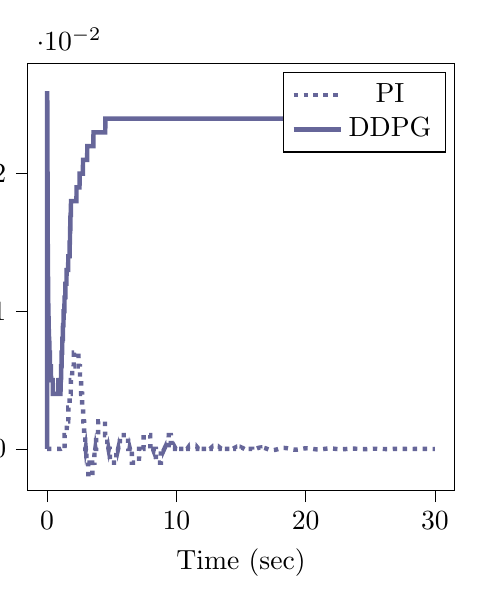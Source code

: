 % This file was created by tikzplotlib v0.9.1.
\begin{tikzpicture}[trim axis right,trim axis left]

\definecolor{color0}{rgb}{0.122,0.467,0.706}
\definecolor{color1}{rgb}{1,0.498,0.055}

\begin{axis}[
compat=newest,
tick align=outside,
tick pos=left,
x grid style={white!69.02!black},
xmin=-1.5, xmax=31.5,
xtick style={color=black},
y grid style={white!69.02!black},
ymin=-0.003, ymax=0.028,
ytick style={color=black},
%yticklabel style={
%        /pgf/number format/.cd,
%        	fixed,
%        	fixed zerofill,
%         	precision=3,
%        /tikz/.cd
%},
scaled y ticks=true,
scaled y ticks=base 10:2,
width=7cm,
height=7cm,
xlabel=Time (sec),
ylabel=Control Signal,
y label style={at={(-0.2,0.5)}}
]
\addplot [ultra thick, blue!20!gray, dotted]
table {%
0 0
0.01 0
0.02 0
0.03 0
0.04 0
0.05 0
0.06 0
0.07 0
0.08 0
0.09 0
0.1 0
0.11 0
0.12 0
0.13 0
0.14 0
0.15 0
0.16 0
0.17 0
0.18 0
0.19 0
0.2 0
0.21 0
0.22 0
0.23 0
0.24 0
0.25 0
0.26 0
0.27 0
0.28 0
0.29 0
0.3 0
0.31 0
0.32 0
0.33 0
0.34 0
0.35 0
0.36 0
0.37 0
0.38 0
0.39 0
0.4 0
0.41 0
0.42 0
0.43 0
0.44 0
0.45 0
0.46 0
0.47 0
0.48 0
0.49 0
0.5 0
0.51 0
0.52 0
0.53 0
0.54 0
0.55 0
0.56 0
0.57 0
0.58 0
0.59 0
0.6 0
0.61 0
0.62 0
0.63 0
0.64 0
0.65 0
0.66 0
0.67 0
0.68 0
0.69 0
0.7 0
0.71 0
0.72 0
0.73 0
0.74 0
0.75 0
0.76 0
0.77 0
0.78 0
0.79 0
0.8 0
0.81 0
0.82 0
0.83 0
0.84 0
0.85 0
0.86 0
0.87 0
0.88 0
0.89 0
0.9 0
0.91 0
0.92 0
0.93 0
0.94 0
0.95 0
0.96 0
0.97 0
0.98 0
0.99 0
1 -4.393e-19
1.01 6.512e-09
1.02 6.882e-08
1.03 2.571e-07
1.04 6.431e-07
1.05 1.298e-06
1.06 2.292e-06
1.07 3.697e-06
1.08 5.584e-06
1.09 8.026e-06
1.1 1.109e-05
1.11 1.486e-05
1.12 1.939e-05
1.13 2.475e-05
1.14 3.103e-05
1.15 3.828e-05
1.16 4.657e-05
1.17 5.597e-05
1.18 6.655e-05
1.19 7.837e-05
1.2 9.149e-05
1.21 0.0
1.22 0.0
1.23 0.0
1.24 0.0
1.25 0.0
1.26 0.0
1.27 0.0
1.28 0.0
1.29 0.0
1.3 0.0
1.31 0.0
1.32 0.0
1.33 0.0
1.34 0.0
1.35 0.0
1.36 0.001
1.37 0.001
1.38 0.001
1.39 0.001
1.4 0.001
1.41 0.001
1.42 0.001
1.43 0.001
1.44 0.001
1.45 0.001
1.46 0.001
1.47 0.001
1.48 0.001
1.49 0.001
1.5 0.001
1.51 0.001
1.52 0.001
1.53 0.002
1.54 0.002
1.55 0.002
1.56 0.002
1.57 0.002
1.58 0.002
1.59 0.002
1.6 0.002
1.61 0.002
1.62 0.002
1.63 0.002
1.64 0.002
1.65 0.003
1.66 0.003
1.67 0.003
1.68 0.003
1.69 0.003
1.7 0.003
1.71 0.003
1.72 0.003
1.73 0.003
1.74 0.003
1.75 0.004
1.76 0.004
1.77 0.004
1.78 0.004
1.79 0.004
1.8 0.004
1.81 0.004
1.82 0.004
1.83 0.004
1.84 0.005
1.85 0.005
1.86 0.005
1.87 0.005
1.88 0.005
1.89 0.005
1.9 0.005
1.91 0.005
1.92 0.005
1.93 0.005
1.94 0.005
1.95 0.006
1.96 0.006
1.97 0.006
1.98 0.006
1.99 0.006
2 0.006
2.01 0.006
2.02 0.006
2.03 0.006
2.04 0.006
2.05 0.006
2.06 0.006
2.07 0.007
2.08 0.007
2.09 0.007
2.1 0.007
2.11 0.007
2.12 0.007
2.13 0.007
2.14 0.007
2.15 0.007
2.16 0.007
2.17 0.007
2.18 0.007
2.19 0.007
2.2 0.007
2.21 0.007
2.22 0.007
2.23 0.007
2.24 0.007
2.25 0.007
2.26 0.007
2.27 0.007
2.28 0.007
2.29 0.007
2.3 0.007
2.31 0.007
2.32 0.007
2.33 0.007
2.34 0.007
2.35 0.007
2.36 0.007
2.37 0.007
2.38 0.007
2.39 0.007
2.4 0.007
2.41 0.007
2.42 0.007
2.43 0.007
2.44 0.006
2.45 0.006
2.46 0.006
2.47 0.006
2.48 0.006
2.49 0.006
2.5 0.006
2.51 0.006
2.52 0.006
2.53 0.006
2.54 0.006
2.55 0.005
2.56 0.005
2.57 0.005
2.58 0.005
2.59 0.005
2.6 0.005
2.61 0.005
2.62 0.005
2.63 0.005
2.64 0.004
2.65 0.004
2.66 0.004
2.67 0.004
2.68 0.004
2.69 0.004
2.7 0.004
2.71 0.004
2.72 0.003
2.73 0.003
2.74 0.003
2.75 0.003
2.76 0.003
2.77 0.003
2.78 0.003
2.79 0.003
2.8 0.002
2.81 0.002
2.82 0.002
2.83 0.002
2.84 0.002
2.85 0.002
2.86 0.002
2.87 0.001
2.88 0.001
2.89 0.001
2.9 0.001
2.91 0.001
2.92 0.001
2.93 0.001
2.94 0.001
2.95 0.001
2.96 0.0
2.97 0.0
2.98 0.0
2.99 5.928e-05
3.0 -4.742e-05
3.01 -0.0
3.02 -0.0
3.03 -0.0
3.04 -0.0
3.05 -0.001
3.06 -0.001
3.07 -0.001
3.08 -0.001
3.09 -0.001
3.1 -0.001
3.11 -0.001
3.12 -0.001
3.13 -0.001
3.14 -0.001
3.15 -0.001
3.16 -0.001
3.17 -0.001
3.18 -0.001
3.19 -0.002
3.2 -0.002
3.21 -0.002
3.22 -0.002
3.23 -0.002
3.24 -0.002
3.25 -0.002
3.26 -0.002
3.27 -0.002
3.28 -0.002
3.29 -0.002
3.3 -0.002
3.31 -0.002
3.32 -0.002
3.33 -0.002
3.34 -0.002
3.35 -0.002
3.36 -0.002
3.37 -0.002
3.38 -0.002
3.39 -0.002
3.4 -0.002
3.41 -0.002
3.42 -0.002
3.43 -0.002
3.44 -0.002
3.45 -0.002
3.46 -0.002
3.47 -0.002
3.48 -0.002
3.49 -0.002
3.5 -0.002
3.51 -0.001
3.52 -0.001
3.53 -0.001
3.54 -0.001
3.55 -0.001
3.56 -0.001
3.57 -0.001
3.58 -0.001
3.59 -0.001
3.6 -0.001
3.61 -0.001
3.62 -0.001
3.63 -0.001
3.64 -0.001
3.65 -0.001
3.66 -0.001
3.67 -0.0
3.68 -0.0
3.69 -0.0
3.7 -0.0
3.71 -0.0
3.72 -9.144e-05
3.73 -1.668e-05
3.74 5.82e-05
3.75 0.0
3.76 0.0
3.77 0.0
3.78 0.0
3.79 0.0
3.8 0.001
3.81 0.001
3.82 0.001
3.83 0.001
3.84 0.001
3.85 0.001
3.86 0.001
3.87 0.001
3.88 0.001
3.89 0.001
3.9 0.001
3.91 0.001
3.92 0.001
3.93 0.001
3.94 0.001
3.95 0.001
3.96 0.002
3.97 0.002
3.98 0.002
3.99 0.002
4.0 0.002
4.01 0.002
4.02 0.002
4.03 0.002
4.04 0.002
4.05 0.002
4.06 0.002
4.07 0.002
4.08 0.002
4.09 0.002
4.1 0.002
4.11 0.002
4.12 0.002
4.13 0.002
4.14 0.002
4.15 0.002
4.16 0.002
4.17 0.002
4.18 0.002
4.19 0.002
4.2 0.002
4.21 0.002
4.22 0.002
4.23 0.002
4.24 0.002
4.25 0.002
4.26 0.002
4.27 0.002
4.28 0.002
4.29 0.002
4.3 0.002
4.31 0.002
4.32 0.002
4.33 0.002
4.34 0.002
4.35 0.002
4.36 0.002
4.37 0.002
4.38 0.002
4.39 0.002
4.4 0.002
4.41 0.002
4.42 0.002
4.43 0.002
4.44 0.002
4.45 0.002
4.46 0.002
4.47 0.002
4.48 0.002
4.49 0.001
4.5 0.001
4.51 0.001
4.52 0.001
4.53 0.001
4.54 0.001
4.55 0.001
4.56 0.001
4.57 0.001
4.58 0.001
4.59 0.001
4.6 0.001
4.61 0.001
4.62 0.001
4.63 0.001
4.64 0.001
4.65 0.001
4.66 0.0
4.67 0.0
4.68 0.0
4.69 0.0
4.7 0.0
4.71 0.0
4.72 0.0
4.73 0.0
4.74 5.021e-05
4.75 -3.149e-06
4.76 -5.569e-05
4.77 -0.0
4.78 -0.0
4.79 -0.0
4.8 -0.0
4.81 -0.0
4.82 -0.0
4.83 -0.0
4.84 -0.0
4.85 -0.0
4.86 -0.001
4.87 -0.001
4.88 -0.001
4.89 -0.001
4.9 -0.001
4.91 -0.001
4.92 -0.001
4.93 -0.001
4.94 -0.001
4.95 -0.001
4.96 -0.001
4.97 -0.001
4.98 -0.001
4.99 -0.001
5.0 -0.001
5.01 -0.001
5.02 -0.001
5.03 -0.001
5.04 -0.001
5.05 -0.001
5.06 -0.001
5.07 -0.001
5.08 -0.001
5.09 -0.001
5.1 -0.001
5.11 -0.001
5.12 -0.001
5.13 -0.001
5.14 -0.001
5.15 -0.001
5.16 -0.001
5.17 -0.001
5.18 -0.001
5.19 -0.001
5.2 -0.001
5.21 -0.001
5.22 -0.001
5.23 -0.001
5.24 -0.001
5.25 -0.001
5.26 -0.001
5.27 -0.001
5.28 -0.001
5.29 -0.001
5.3 -0.001
5.31 -0.001
5.32 -0.001
5.33 -0.001
5.34 -0.001
5.35 -0.001
5.36 -0.001
5.37 -0.0
5.38 -0.0
5.39 -0.0
5.4 -0.0
5.41 -0.0
5.42 -0.0
5.43 -0.0
5.44 -0.0
5.45 -0.0
5.46 -0.0
5.47 -0.0
5.48 -6.276e-05
5.49 -2.182e-05
5.5 1.92e-05
5.51 6.023e-05
5.52 0.0
5.53 0.0
5.54 0.0
5.55 0.0
5.56 0.0
5.57 0.0
5.58 0.0
5.59 0.0
5.6 0.0
5.61 0.0
5.62 0.0
5.63 0.001
5.64 0.001
5.65 0.001
5.66 0.001
5.67 0.001
5.68 0.001
5.69 0.001
5.7 0.001
5.71 0.001
5.72 0.001
5.73 0.001
5.74 0.001
5.75 0.001
5.76 0.001
5.77 0.001
5.78 0.001
5.79 0.001
5.8 0.001
5.81 0.001
5.82 0.001
5.83 0.001
5.84 0.001
5.85 0.001
5.86 0.001
5.87 0.001
5.88 0.001
5.89 0.001
5.9 0.001
5.91 0.001
5.92 0.001
5.93 0.001
5.94 0.001
5.95 0.001
5.96 0.001
5.97 0.001
5.98 0.001
5.99 0.001
6.0 0.001
6.01 0.001
6.02 0.001
6.03 0.001
6.04 0.001
6.05 0.001
6.06 0.001
6.07 0.001
6.08 0.001
6.09 0.001
6.1 0.001
6.11 0.001
6.12 0.001
6.13 0.001
6.14 0.001
6.15 0.001
6.16 0.001
6.17 0.001
6.18 0.001
6.19 0.001
6.2 0.001
6.21 0.001
6.22 0.001
6.23 0.001
6.24 0.001
6.25 0.001
6.26 0.001
6.27 0.001
6.28 0.0
6.29 0.0
6.3 0.0
6.31 0.0
6.32 0.0
6.33 0.0
6.34 0.0
6.35 0.0
6.36 0.0
6.37 0.0
6.38 0.0
6.39 6.609e-05
6.4 2.913e-05
6.41 -7.693e-06
6.42 -4.433e-05
6.43 -8.074e-05
6.44 -0.0
6.45 -0.0
6.46 -0.0
6.47 -0.0
6.48 -0.0
6.49 -0.0
6.5 -0.0
6.51 -0.0
6.52 -0.0
6.53 -0.0
6.54 -0.0
6.55 -0.0
6.56 -0.001
6.57 -0.001
6.58 -0.001
6.59 -0.001
6.6 -0.001
6.61 -0.001
6.62 -0.001
6.63 -0.001
6.64 -0.001
6.65 -0.001
6.66 -0.001
6.67 -0.001
6.68 -0.001
6.69 -0.001
6.7 -0.001
6.71 -0.001
6.72 -0.001
6.73 -0.001
6.74 -0.001
6.75 -0.001
6.76 -0.001
6.77 -0.001
6.78 -0.001
6.79 -0.001
6.8 -0.001
6.81 -0.001
6.82 -0.001
6.83 -0.001
6.84 -0.001
6.85 -0.001
6.86 -0.001
6.87 -0.001
6.88 -0.001
6.89 -0.001
6.9 -0.001
6.91 -0.001
6.92 -0.001
6.93 -0.001
6.94 -0.001
6.95 -0.001
6.96 -0.001
6.97 -0.001
6.98 -0.001
6.99 -0.001
7.0 -0.001
7.01 -0.001
7.02 -0.001
7.03 -0.001
7.04 -0.001
7.05 -0.001
7.06 -0.001
7.07 -0.001
7.08 -0.001
7.09 -0.001
7.1 -0.001
7.11 -0.001
7.12 -0.0
7.13 -0.0
7.14 -0.0
7.15 -0.0
7.16 -0.0
7.17 -0.0
7.18 -0.0
7.19 -0.0
7.2 -0.0
7.21 -0.0
7.22 -0.0
7.23 -0.0
7.24 -0.0
7.25 -9.858e-05
7.26 -6.763e-05
7.27 -3.67e-05
7.28 -5.82e-06
7.29 2.496e-05
7.3 5.561e-05
7.31 8.609e-05
7.32 0.0
7.33 0.0
7.34 0.0
7.35 0.0
7.36 0.0
7.37 0.0
7.38 0.0
7.39 0.0
7.4 0.0
7.41 0.0
7.42 0.0
7.43 0.0
7.44 0.0
7.45 0.0
7.46 0.0
7.47 0.001
7.48 0.001
7.49 0.001
7.5 0.001
7.51 0.001
7.52 0.001
7.53 0.001
7.54 0.001
7.55 0.001
7.56 0.001
7.57 0.001
7.58 0.001
7.59 0.001
7.6 0.001
7.61 0.001
7.62 0.001
7.63 0.001
7.64 0.001
7.65 0.001
7.66 0.001
7.67 0.001
7.68 0.001
7.69 0.001
7.7 0.001
7.71 0.001
7.72 0.001
7.73 0.001
7.74 0.001
7.75 0.001
7.76 0.001
7.77 0.001
7.78 0.001
7.79 0.001
7.8 0.001
7.81 0.001
7.82 0.001
7.83 0.001
7.84 0.001
7.85 0.001
7.86 0.001
7.87 0.001
7.88 0.001
7.89 0.001
7.9 0.001
7.91 0.001
7.92 0.001
7.93 0.001
7.94 0.001
7.95 0.001
7.96 0.001
7.97 0.001
7.98 0.001
7.99 0.0
8.0 0.0
8.01 0.0
8.02 0.0
8.03 0.0
8.04 0.0
8.05 0.0
8.06 0.0
8.07 0.0
8.08 0.0
8.09 0.0
8.1 0.0
8.11 0.0
8.12 0.0
8.13 0.0
8.14 0.0
8.15 8.714e-05
8.16 6.144e-05
8.17 3.579e-05
8.18 1.023e-05
8.19 -1.522e-05
8.2 -4.051e-05
8.21 -6.563e-05
8.22 -9.054e-05
8.23 -0.0
8.24 -0.0
8.25 -0.0
8.26 -0.0
8.27 -0.0
8.28 -0.0
8.29 -0.0
8.3 -0.0
8.31 -0.0
8.32 -0.0
8.33 -0.0
8.34 -0.0
8.35 -0.0
8.36 -0.0
8.37 -0.0
8.38 -0.0
8.39 -0.0
8.4 -0.0
8.41 -0.0
8.42 -0.001
8.43 -0.001
8.44 -0.001
8.45 -0.001
8.46 -0.001
8.47 -0.001
8.48 -0.001
8.49 -0.001
8.5 -0.001
8.51 -0.001
8.52 -0.001
8.53 -0.001
8.54 -0.001
8.55 -0.001
8.56 -0.001
8.57 -0.001
8.58 -0.001
8.59 -0.001
8.6 -0.001
8.61 -0.001
8.62 -0.001
8.63 -0.001
8.64 -0.001
8.65 -0.001
8.66 -0.001
8.67 -0.001
8.68 -0.001
8.69 -0.001
8.7 -0.001
8.71 -0.001
8.72 -0.001
8.73 -0.001
8.74 -0.001
8.75 -0.001
8.76 -0.001
8.77 -0.001
8.78 -0.001
8.79 -0.001
8.8 -0.001
8.81 -0.0
8.82 -0.0
8.83 -0.0
8.84 -0.0
8.85 -0.0
8.86 -0.0
8.87 -0.0
8.88 -0.0
8.89 -0.0
8.9 -0.0
8.91 -0.0
8.92 -0.0
8.93 -0.0
8.94 -0.0
8.95 -0.0
8.96 -0.0
8.97 -0.0
8.98 -0.0
8.99 -0.0
9.0 -0.0
9.01 -0.0
9.02 -9.872e-05
9.03 -7.799e-05
9.04 -5.726e-05
9.05 -3.655e-05
9.06 -1.589e-05
9.07 4.693e-06
9.08 2.517e-05
9.09 4.552e-05
9.1 6.572e-05
9.11 8.574e-05
9.12 0.0
9.13 0.0
9.14 0.0
9.15 0.0
9.16 0.0
9.17 0.0
9.18 0.0
9.19 0.0
9.2 0.0
9.21 0.0
9.22 0.0
9.23 0.0
9.24 0.0
9.25 0.0
9.26 0.0
9.27 0.0
9.28 0.0
9.29 0.0
9.3 0.0
9.31 0.0
9.32 0.0
9.33 0.0
9.34 0.0
9.35 0.0
9.36 0.0
9.37 0.0
9.38 0.0
9.39 0.0
9.4 0.0
9.41 0.001
9.42 0.001
9.43 0.001
9.44 0.001
9.45 0.001
9.46 0.001
9.47 0.001
9.48 0.001
9.49 0.001
9.5 0.001
9.51 0.001
9.52 0.001
9.53 0.001
9.54 0.001
9.55 0.001
9.56 0.001
9.57 0.001
9.58 0.0
9.59 0.0
9.6 0.0
9.61 0.0
9.62 0.0
9.63 0.0
9.64 0.0
9.65 0.0
9.66 0.0
9.67 0.0
9.68 0.0
9.69 0.0
9.7 0.0
9.71 0.0
9.72 0.0
9.73 0.0
9.74 0.0
9.75 0.0
9.76 0.0
9.77 0.0
9.78 0.0
9.79 0.0
9.8 0.0
9.81 0.0
9.82 0.0
9.83 0.0
9.84 0.0
9.85 0.0
9.86 0.0
9.87 0.0
9.88 0.0
9.89 0.0
9.9 8.681e-05
9.91 6.995e-05
9.92 5.309e-05
9.93 3.624e-05
9.94 1.942e-05
9.95 2.652e-06
9.96 -1.404e-05
9.97 -3.064e-05
9.98 -4.712e-05
9.99 -6.346e-05
10.0 -7.965e-05
10.01 -9.566e-05
10.02 -0.0
10.03 -0.0
10.04 -0.0
10.05 -0.0
10.06 -0.0
10.07 -0.0
10.08 -0.0
10.09 -0.0
10.1 -0.0
10.11 -0.0
10.12 -0.0
10.13 -0.0
10.14 -0.0
10.15 -0.0
10.16 -0.0
10.17 -0.0
10.18 -0.0
10.19 -0.0
10.2 -0.0
10.21 -0.0
10.22 -0.0
10.23 -0.0
10.24 -0.0
10.25 -0.0
10.26 -0.0
10.27 -0.0
10.28 -0.0
10.29 -0.0
10.3 -0.0
10.31 -0.0
10.32 -0.0
10.33 -0.0
10.34 -0.0
10.35 -0.0
10.36 -0.0
10.37 -0.0
10.38 -0.0
10.39 -0.0
10.4 -0.0
10.41 -0.0
10.42 -0.0
10.43 -0.0
10.44 -0.0
10.45 -0.0
10.46 -0.0
10.47 -0.0
10.48 -0.0
10.49 -0.0
10.5 -0.0
10.51 -0.0
10.52 -0.0
10.53 -0.0
10.54 -0.0
10.55 -0.0
10.56 -0.0
10.57 -0.0
10.58 -0.0
10.59 -0.0
10.6 -0.0
10.61 -0.0
10.62 -0.0
10.63 -0.0
10.64 -0.0
10.65 -0.0
10.66 -0.0
10.67 -0.0
10.68 -0.0
10.69 -0.0
10.7 -0.0
10.71 -0.0
10.72 -0.0
10.73 -0.0
10.74 -0.0
10.75 -0.0
10.76 -0.0
10.77 -8.775e-05
10.78 -7.403e-05
10.79 -6.027e-05
10.8 -4.65e-05
10.81 -3.273e-05
10.82 -1.898e-05
10.83 -5.27e-06
10.84 8.389e-06
10.85 2.198e-05
10.86 3.547e-05
10.87 4.887e-05
10.88 6.214e-05
10.89 7.527e-05
10.9 8.825e-05
10.91 0.0
10.92 0.0
10.93 0.0
10.94 0.0
10.95 0.0
10.96 0.0
10.97 0.0
10.98 0.0
10.99 0.0
11.0 0.0
11.01 0.0
11.02 0.0
11.03 0.0
11.04 0.0
11.05 0.0
11.06 0.0
11.07 0.0
11.08 0.0
11.09 0.0
11.1 0.0
11.11 0.0
11.12 0.0
11.13 0.0
11.14 0.0
11.15 0.0
11.16 0.0
11.17 0.0
11.18 0.0
11.19 0.0
11.2 0.0
11.21 0.0
11.22 0.0
11.23 0.0
11.24 0.0
11.25 0.0
11.26 0.0
11.27 0.0
11.28 0.0
11.29 0.0
11.3 0.0
11.31 0.0
11.32 0.0
11.33 0.0
11.34 0.0
11.35 0.0
11.36 0.0
11.37 0.0
11.38 0.0
11.39 0.0
11.4 0.0
11.41 0.0
11.42 0.0
11.43 0.0
11.44 0.0
11.45 0.0
11.46 0.0
11.47 0.0
11.48 0.0
11.49 0.0
11.5 0.0
11.51 0.0
11.52 0.0
11.53 0.0
11.54 0.0
11.55 0.0
11.56 0.0
11.57 0.0
11.58 0.0
11.59 0.0
11.6 0.0
11.61 0.0
11.62 0.0
11.63 9.914e-05
11.64 8.801e-05
11.65 7.683e-05
11.66 6.559e-05
11.67 5.433e-05
11.68 4.305e-05
11.69 3.176e-05
11.7 2.048e-05
11.71 9.231e-06
11.72 -1.981e-06
11.73 -1.314e-05
11.74 -2.423e-05
11.75 -3.524e-05
11.76 -4.616e-05
11.77 -5.697e-05
11.78 -6.766e-05
11.79 -7.822e-05
11.8 -8.863e-05
11.81 -9.888e-05
11.82 -0.0
11.83 -0.0
11.84 -0.0
11.85 -0.0
11.86 -0.0
11.87 -0.0
11.88 -0.0
11.89 -0.0
11.9 -0.0
11.91 -0.0
11.92 -0.0
11.93 -0.0
11.94 -0.0
11.95 -0.0
11.96 -0.0
11.97 -0.0
11.98 -0.0
11.99 -0.0
12.0 -0.0
12.01 -0.0
12.02 -0.0
12.03 -0.0
12.04 -0.0
12.05 -0.0
12.06 -0.0
12.07 -0.0
12.08 -0.0
12.09 -0.0
12.1 -0.0
12.11 -0.0
12.12 -0.0
12.13 -0.0
12.14 -0.0
12.15 -0.0
12.16 -0.0
12.17 -0.0
12.18 -0.0
12.19 -0.0
12.2 -0.0
12.21 -0.0
12.22 -0.0
12.23 -0.0
12.24 -0.0
12.25 -0.0
12.26 -0.0
12.27 -0.0
12.28 -0.0
12.29 -0.0
12.3 -0.0
12.31 -0.0
12.32 -0.0
12.33 -0.0
12.34 -0.0
12.35 -0.0
12.36 -0.0
12.37 -0.0
12.38 -0.0
12.39 -0.0
12.4 -0.0
12.41 -0.0
12.42 -0.0
12.43 -0.0
12.44 -0.0
12.45 -0.0
12.46 -0.0
12.47 -0.0
12.48 -0.0
12.49 -0.0
12.5 -9.464e-05
12.51 -8.563e-05
12.52 -7.655e-05
12.53 -6.742e-05
12.54 -5.824e-05
12.55 -4.904e-05
12.56 -3.981e-05
12.57 -3.057e-05
12.58 -2.134e-05
12.59 -1.212e-05
12.6 -2.932e-06
12.61 6.221e-06
12.62 1.532e-05
12.63 2.437e-05
12.64 3.334e-05
12.65 4.223e-05
12.66 5.102e-05
12.67 5.971e-05
12.68 6.828e-05
12.69 7.673e-05
12.7 8.505e-05
12.71 9.322e-05
12.72 0.0
12.73 0.0
12.74 0.0
12.75 0.0
12.76 0.0
12.77 0.0
12.78 0.0
12.79 0.0
12.8 0.0
12.81 0.0
12.82 0.0
12.83 0.0
12.84 0.0
12.85 0.0
12.86 0.0
12.87 0.0
12.88 0.0
12.89 0.0
12.9 0.0
12.91 0.0
12.92 0.0
12.93 0.0
12.94 0.0
12.95 0.0
12.96 0.0
12.97 0.0
12.98 0.0
12.99 0.0
13.0 0.0
13.01 0.0
13.02 0.0
13.03 0.0
13.04 0.0
13.05 0.0
13.06 0.0
13.07 0.0
13.08 0.0
13.09 0.0
13.1 0.0
13.11 0.0
13.12 0.0
13.13 0.0
13.14 0.0
13.15 0.0
13.16 0.0
13.17 0.0
13.18 0.0
13.19 0.0
13.2 0.0
13.21 0.0
13.22 0.0
13.23 0.0
13.24 0.0
13.25 0.0
13.26 0.0
13.27 0.0
13.28 0.0
13.29 0.0
13.3 0.0
13.31 0.0
13.32 0.0
13.33 0.0
13.34 0.0
13.35 0.0
13.36 9.539e-05
13.37 8.821e-05
13.38 8.095e-05
13.39 7.362e-05
13.4 6.622e-05
13.41 5.878e-05
13.42 5.13e-05
13.43 4.379e-05
13.44 3.626e-05
13.45 2.872e-05
13.46 2.117e-05
13.47 1.363e-05
13.48 6.113e-06
13.49 -1.38e-06
13.5 -8.837e-06
13.51 -1.625e-05
13.52 -2.361e-05
13.53 -3.09e-05
13.54 -3.812e-05
13.55 -4.526e-05
13.56 -5.231e-05
13.57 -5.927e-05
13.58 -6.611e-05
13.59 -7.284e-05
13.6 -7.945e-05
13.61 -8.593e-05
13.62 -9.227e-05
13.63 -9.846e-05
13.64 -0.0
13.65 -0.0
13.66 -0.0
13.67 -0.0
13.68 -0.0
13.69 -0.0
13.7 -0.0
13.71 -0.0
13.72 -0.0
13.73 -0.0
13.74 -0.0
13.75 -0.0
13.76 -0.0
13.77 -0.0
13.78 -0.0
13.79 -0.0
13.8 -0.0
13.81 -0.0
13.82 -0.0
13.83 -0.0
13.84 -0.0
13.85 -0.0
13.86 -0.0
13.87 -0.0
13.88 -0.0
13.89 -0.0
13.9 -0.0
13.91 -0.0
13.92 -0.0
13.93 -0.0
13.94 -0.0
13.95 -0.0
13.96 -0.0
13.97 -0.0
13.98 -0.0
13.99 -0.0
14.0 -0.0
14.01 -0.0
14.02 -0.0
14.03 -0.0
14.04 -0.0
14.05 -0.0
14.06 -0.0
14.07 -0.0
14.08 -0.0
14.09 -0.0
14.1 -0.0
14.11 -0.0
14.12 -0.0
14.13 -0.0
14.14 -0.0
14.15 -0.0
14.16 -0.0
14.17 -0.0
14.18 -0.0
14.19 -0.0
14.2 -0.0
14.21 -9.759e-05
14.22 -9.201e-05
14.23 -8.633e-05
14.24 -8.058e-05
14.25 -7.474e-05
14.26 -6.885e-05
14.27 -6.289e-05
14.28 -5.687e-05
14.29 -5.082e-05
14.3 -4.472e-05
14.31 -3.86e-05
14.32 -3.246e-05
14.33 -2.631e-05
14.34 -2.015e-05
14.35 -1.399e-05
14.36 -7.843e-06
14.37 -1.714e-06
14.38 4.388e-06
14.39 1.046e-05
14.4 1.649e-05
14.41 2.246e-05
14.42 2.839e-05
14.43 3.425e-05
14.44 4.004e-05
14.45 4.575e-05
14.46 5.138e-05
14.47 5.692e-05
14.48 6.236e-05
14.49 6.77e-05
14.5 7.293e-05
14.51 7.804e-05
14.52 8.303e-05
14.53 8.789e-05
14.54 9.262e-05
14.55 9.721e-05
14.56 0.0
14.57 0.0
14.58 0.0
14.59 0.0
14.6 0.0
14.61 0.0
14.62 0.0
14.63 0.0
14.64 0.0
14.65 0.0
14.66 0.0
14.67 0.0
14.68 0.0
14.69 0.0
14.7 0.0
14.71 0.0
14.72 0.0
14.73 0.0
14.74 0.0
14.75 0.0
14.76 0.0
14.77 0.0
14.78 0.0
14.79 0.0
14.8 0.0
14.81 0.0
14.82 0.0
14.83 0.0
14.84 0.0
14.85 0.0
14.86 0.0
14.87 0.0
14.88 0.0
14.89 0.0
14.9 0.0
14.91 0.0
14.92 0.0
14.93 0.0
14.94 0.0
14.95 0.0
14.96 0.0
14.97 0.0
14.98 0.0
14.99 0.0
15.0 0.0
15.01 0.0
15.02 0.0
15.03 0.0
15.04 0.0
15.05 9.891e-05
15.06 9.475e-05
15.07 9.05e-05
15.08 8.615e-05
15.09 8.171e-05
15.1 7.719e-05
15.11 7.259e-05
15.12 6.792e-05
15.13 6.319e-05
15.14 5.84e-05
15.15 5.355e-05
15.16 4.866e-05
15.17 4.374e-05
15.18 3.878e-05
15.19 3.379e-05
15.2 2.878e-05
15.21 2.376e-05
15.22 1.874e-05
15.23 1.371e-05
15.24 8.686e-06
15.25 3.675e-06
15.26 -1.316e-06
15.27 -6.284e-06
15.28 -1.122e-05
15.29 -1.612e-05
15.3 -2.098e-05
15.31 -2.578e-05
15.32 -3.054e-05
15.33 -3.523e-05
15.34 -3.986e-05
15.35 -4.441e-05
15.36 -4.889e-05
15.37 -5.329e-05
15.38 -5.76e-05
15.39 -6.181e-05
15.4 -6.593e-05
15.41 -6.995e-05
15.42 -7.386e-05
15.43 -7.766e-05
15.44 -8.134e-05
15.45 -8.491e-05
15.46 -8.835e-05
15.47 -9.166e-05
15.48 -9.484e-05
15.49 -9.789e-05
15.5 -0.0
15.51 -0.0
15.52 -0.0
15.53 -0.0
15.54 -0.0
15.55 -0.0
15.56 -0.0
15.57 -0.0
15.58 -0.0
15.59 -0.0
15.6 -0.0
15.61 -0.0
15.62 -0.0
15.63 -0.0
15.64 -0.0
15.65 -0.0
15.66 -0.0
15.67 -0.0
15.68 -0.0
15.69 -0.0
15.7 -0.0
15.71 -0.0
15.72 -0.0
15.73 -0.0
15.74 -0.0
15.75 -0.0
15.76 -0.0
15.77 -0.0
15.78 -0.0
15.79 -0.0
15.8 -0.0
15.81 -0.0
15.82 -0.0
15.83 -0.0
15.84 -0.0
15.85 -0.0
15.86 -0.0
15.87 -0.0
15.88 -9.759e-05
15.89 -9.473e-05
15.9 -9.176e-05
15.91 -8.869e-05
15.92 -8.552e-05
15.93 -8.226e-05
15.94 -7.891e-05
15.95 -7.547e-05
15.96 -7.196e-05
15.97 -6.837e-05
15.98 -6.471e-05
15.99 -6.098e-05
16.0 -5.72e-05
16.01 -5.336e-05
16.02 -4.947e-05
16.03 -4.553e-05
16.04 -4.156e-05
16.05 -3.755e-05
16.06 -3.351e-05
16.07 -2.945e-05
16.08 -2.537e-05
16.09 -2.128e-05
16.1 -1.718e-05
16.11 -1.307e-05
16.12 -8.973e-06
16.13 -4.878e-06
16.14 -7.967e-07
16.15 3.267e-06
16.16 7.309e-06
16.17 1.132e-05
16.18 1.53e-05
16.19 1.925e-05
16.2 2.315e-05
16.21 2.7e-05
16.22 3.08e-05
16.23 3.455e-05
16.24 3.823e-05
16.25 4.185e-05
16.26 4.54e-05
16.27 4.888e-05
16.28 5.228e-05
16.29 5.56e-05
16.3 5.883e-05
16.31 6.197e-05
16.32 6.502e-05
16.33 6.797e-05
16.34 7.083e-05
16.35 7.358e-05
16.36 7.623e-05
16.37 7.876e-05
16.38 8.119e-05
16.39 8.35e-05
16.4 8.57e-05
16.41 8.778e-05
16.42 8.974e-05
16.43 9.157e-05
16.44 9.328e-05
16.45 9.487e-05
16.46 9.633e-05
16.47 9.766e-05
16.48 9.886e-05
16.49 9.993e-05
16.5 0.0
16.51 0.0
16.52 0.0
16.53 0.0
16.54 0.0
16.55 0.0
16.56 0.0
16.57 0.0
16.58 0.0
16.59 0.0
16.6 0.0
16.61 0.0
16.62 0.0
16.63 0.0
16.64 0.0
16.65 9.922e-05
16.66 9.81e-05
16.67 9.685e-05
16.68 9.549e-05
16.69 9.402e-05
16.7 9.243e-05
16.71 9.073e-05
16.72 8.893e-05
16.73 8.702e-05
16.74 8.501e-05
16.75 8.29e-05
16.76 8.07e-05
16.77 7.841e-05
16.78 7.603e-05
16.79 7.356e-05
16.8 7.101e-05
16.81 6.838e-05
16.82 6.568e-05
16.83 6.291e-05
16.84 6.007e-05
16.85 5.717e-05
16.86 5.421e-05
16.87 5.119e-05
16.88 4.813e-05
16.89 4.501e-05
16.9 4.186e-05
16.91 3.866e-05
16.92 3.543e-05
16.93 3.218e-05
16.94 2.889e-05
16.95 2.559e-05
16.96 2.227e-05
16.97 1.893e-05
16.98 1.559e-05
16.99 1.224e-05
17.0 8.889e-06
17.01 5.545e-06
17.02 2.21e-06
17.03 -1.114e-06
17.04 -4.42e-06
17.05 -7.706e-06
17.06 -1.097e-05
17.07 -1.42e-05
17.08 -1.74e-05
17.09 -2.056e-05
17.1 -2.368e-05
17.11 -2.676e-05
17.12 -2.979e-05
17.13 -3.277e-05
17.14 -3.569e-05
17.15 -3.856e-05
17.16 -4.136e-05
17.17 -4.41e-05
17.18 -4.677e-05
17.19 -4.937e-05
17.2 -5.189e-05
17.21 -5.434e-05
17.22 -5.67e-05
17.23 -5.899e-05
17.24 -6.119e-05
17.25 -6.33e-05
17.26 -6.532e-05
17.27 -6.725e-05
17.28 -6.909e-05
17.29 -7.083e-05
17.3 -7.247e-05
17.31 -7.402e-05
17.32 -7.546e-05
17.33 -7.68e-05
17.34 -7.804e-05
17.35 -7.917e-05
17.36 -8.02e-05
17.37 -8.113e-05
17.38 -8.194e-05
17.39 -8.265e-05
17.4 -8.325e-05
17.41 -8.375e-05
17.42 -8.413e-05
17.43 -8.441e-05
17.44 -8.458e-05
17.45 -8.464e-05
17.46 -8.459e-05
17.47 -8.444e-05
17.48 -8.418e-05
17.49 -8.382e-05
17.5 -8.335e-05
17.51 -8.278e-05
17.52 -8.211e-05
17.53 -8.134e-05
17.54 -8.047e-05
17.55 -7.95e-05
17.56 -7.843e-05
17.57 -7.727e-05
17.58 -7.602e-05
17.59 -7.468e-05
17.6 -7.324e-05
17.61 -7.173e-05
17.62 -7.013e-05
17.63 -6.845e-05
17.64 -6.669e-05
17.65 -6.485e-05
17.66 -6.294e-05
17.67 -6.096e-05
17.68 -5.891e-05
17.69 -5.68e-05
17.7 -5.462e-05
17.71 -5.239e-05
17.72 -5.01e-05
17.73 -4.775e-05
17.74 -4.536e-05
17.75 -4.292e-05
17.76 -4.044e-05
17.77 -3.792e-05
17.78 -3.536e-05
17.79 -3.277e-05
17.8 -3.015e-05
17.81 -2.75e-05
17.82 -2.483e-05
17.83 -2.214e-05
17.84 -1.944e-05
17.85 -1.673e-05
17.86 -1.4e-05
17.87 -1.127e-05
17.88 -8.54e-06
17.89 -5.811e-06
17.9 -3.086e-06
17.91 -3.708e-07
17.92 2.333e-06
17.93 5.021e-06
17.94 7.69e-06
17.95 1.034e-05
17.96 1.296e-05
17.97 1.555e-05
17.98 1.812e-05
17.99 2.064e-05
18 2.313e-05
18.01 2.558e-05
18.02 2.799e-05
18.03 3.035e-05
18.04 3.266e-05
18.05 3.491e-05
18.06 3.712e-05
18.07 3.926e-05
18.08 4.135e-05
18.09 4.338e-05
18.1 4.534e-05
18.11 4.723e-05
18.12 4.906e-05
18.13 5.081e-05
18.14 5.25e-05
18.15 5.411e-05
18.16 5.564e-05
18.17 5.71e-05
18.18 5.847e-05
18.19 5.977e-05
18.2 6.099e-05
18.21 6.212e-05
18.22 6.317e-05
18.23 6.413e-05
18.24 6.501e-05
18.25 6.581e-05
18.26 6.651e-05
18.27 6.713e-05
18.28 6.766e-05
18.29 6.811e-05
18.3 6.846e-05
18.31 6.873e-05
18.32 6.891e-05
18.33 6.9e-05
18.34 6.901e-05
18.35 6.892e-05
18.36 6.875e-05
18.37 6.85e-05
18.38 6.815e-05
18.39 6.773e-05
18.4 6.722e-05
18.41 6.663e-05
18.42 6.595e-05
18.43 6.52e-05
18.44 6.437e-05
18.45 6.346e-05
18.46 6.247e-05
18.47 6.141e-05
18.48 6.028e-05
18.49 5.908e-05
18.5 5.78e-05
18.51 5.646e-05
18.52 5.506e-05
18.53 5.359e-05
18.54 5.206e-05
18.55 5.047e-05
18.56 4.883e-05
18.57 4.713e-05
18.58 4.538e-05
18.59 4.358e-05
18.6 4.173e-05
18.61 3.984e-05
18.62 3.791e-05
18.63 3.594e-05
18.64 3.393e-05
18.65 3.189e-05
18.66 2.982e-05
18.67 2.772e-05
18.68 2.559e-05
18.69 2.345e-05
18.7 2.128e-05
18.71 1.909e-05
18.72 1.69e-05
18.73 1.469e-05
18.74 1.247e-05
18.75 1.024e-05
18.76 8.018e-06
18.77 5.792e-06
18.78 3.569e-06
18.79 1.351e-06
18.8 -8.576e-07
18.81 -3.055e-06
18.82 -5.239e-06
18.83 -7.406e-06
18.84 -9.553e-06
18.85 -1.168e-05
18.86 -1.378e-05
18.87 -1.585e-05
18.88 -1.79e-05
18.89 -1.991e-05
18.9 -2.189e-05
18.91 -2.383e-05
18.92 -2.573e-05
18.93 -2.759e-05
18.94 -2.941e-05
18.95 -3.118e-05
18.96 -3.29e-05
18.97 -3.458e-05
18.98 -3.62e-05
18.99 -3.777e-05
19.0 -3.929e-05
19.01 -4.075e-05
19.02 -4.215e-05
19.03 -4.349e-05
19.04 -4.477e-05
19.05 -4.598e-05
19.06 -4.714e-05
19.07 -4.822e-05
19.08 -4.925e-05
19.09 -5.02e-05
19.1 -5.109e-05
19.11 -5.191e-05
19.12 -5.266e-05
19.13 -5.334e-05
19.14 -5.395e-05
19.15 -5.448e-05
19.16 -5.495e-05
19.17 -5.535e-05
19.18 -5.567e-05
19.19 -5.592e-05
19.2 -5.61e-05
19.21 -5.621e-05
19.22 -5.625e-05
19.23 -5.621e-05
19.24 -5.611e-05
19.25 -5.593e-05
19.26 -5.569e-05
19.27 -5.537e-05
19.28 -5.499e-05
19.29 -5.454e-05
19.3 -5.402e-05
19.31 -5.344e-05
19.32 -5.279e-05
19.33 -5.208e-05
19.34 -5.13e-05
19.35 -5.047e-05
19.36 -4.957e-05
19.37 -4.862e-05
19.38 -4.761e-05
19.39 -4.654e-05
19.4 -4.542e-05
19.41 -4.425e-05
19.42 -4.302e-05
19.43 -4.175e-05
19.44 -4.043e-05
19.45 -3.907e-05
19.46 -3.766e-05
19.47 -3.621e-05
19.48 -3.473e-05
19.49 -3.32e-05
19.5 -3.164e-05
19.51 -3.005e-05
19.52 -2.843e-05
19.53 -2.678e-05
19.54 -2.51e-05
19.55 -2.34e-05
19.56 -2.168e-05
19.57 -1.994e-05
19.58 -1.818e-05
19.59 -1.641e-05
19.6 -1.462e-05
19.61 -1.282e-05
19.62 -1.102e-05
19.63 -9.209e-06
19.64 -7.395e-06
19.65 -5.581e-06
19.66 -3.768e-06
19.67 -1.959e-06
19.68 -1.556e-07
19.69 1.64e-06
19.7 3.425e-06
19.71 5.197e-06
19.72 6.954e-06
19.73 8.695e-06
19.74 1.042e-05
19.75 1.212e-05
19.76 1.379e-05
19.77 1.545e-05
19.78 1.707e-05
19.79 1.867e-05
19.8 2.023e-05
19.81 2.176e-05
19.82 2.326e-05
19.83 2.472e-05
19.84 2.615e-05
19.85 2.753e-05
19.86 2.887e-05
19.87 3.017e-05
19.88 3.143e-05
19.89 3.264e-05
19.9 3.38e-05
19.91 3.492e-05
19.92 3.598e-05
19.93 3.7e-05
19.94 3.796e-05
19.95 3.887e-05
19.96 3.973e-05
19.97 4.054e-05
19.98 4.129e-05
19.99 4.198e-05
20.0 4.262e-05
20.01 4.32e-05
20.02 4.372e-05
20.03 4.419e-05
20.04 4.459e-05
20.05 4.494e-05
20.06 4.524e-05
20.07 4.547e-05
20.08 4.564e-05
20.09 4.576e-05
20.1 4.582e-05
20.11 4.581e-05
20.12 4.576e-05
20.13 4.564e-05
20.14 4.547e-05
20.15 4.524e-05
20.16 4.495e-05
20.17 4.461e-05
20.18 4.421e-05
20.19 4.376e-05
20.2 4.326e-05
20.21 4.271e-05
20.22 4.21e-05
20.23 4.144e-05
20.24 4.073e-05
20.25 3.998e-05
20.26 3.918e-05
20.27 3.833e-05
20.28 3.744e-05
20.29 3.65e-05
20.3 3.553e-05
20.31 3.451e-05
20.32 3.345e-05
20.33 3.236e-05
20.34 3.123e-05
20.35 3.007e-05
20.36 2.887e-05
20.37 2.764e-05
20.38 2.639e-05
20.39 2.51e-05
20.4 2.379e-05
20.41 2.246e-05
20.42 2.11e-05
20.43 1.973e-05
20.44 1.833e-05
20.45 1.692e-05
20.46 1.549e-05
20.47 1.405e-05
20.48 1.26e-05
20.49 1.114e-05
20.5 9.677e-06
20.51 8.205e-06
20.52 6.729e-06
20.53 5.251e-06
20.54 3.774e-06
20.55 2.299e-06
20.56 8.275e-07
20.57 -6.38e-07
20.58 -2.096e-06
20.59 -3.544e-06
20.6 -4.982e-06
20.61 -6.406e-06
20.62 -7.816e-06
20.63 -9.209e-06
20.64 -1.058e-05
20.65 -1.194e-05
20.66 -1.327e-05
20.67 -1.458e-05
20.68 -1.587e-05
20.69 -1.713e-05
20.7 -1.837e-05
20.71 -1.957e-05
20.72 -2.074e-05
20.73 -2.189e-05
20.74 -2.3e-05
20.75 -2.407e-05
20.76 -2.511e-05
20.77 -2.611e-05
20.78 -2.708e-05
20.79 -2.801e-05
20.8 -2.889e-05
20.81 -2.974e-05
20.82 -3.054e-05
20.83 -3.131e-05
20.84 -3.203e-05
20.85 -3.27e-05
20.86 -3.333e-05
20.87 -3.392e-05
20.88 -3.446e-05
20.89 -3.496e-05
20.9 -3.541e-05
20.91 -3.581e-05
20.92 -3.616e-05
20.93 -3.647e-05
20.94 -3.673e-05
20.95 -3.694e-05
20.96 -3.71e-05
20.97 -3.722e-05
20.98 -3.729e-05
20.99 -3.731e-05
21.0 -3.729e-05
21.01 -3.722e-05
21.02 -3.71e-05
21.03 -3.693e-05
21.04 -3.672e-05
21.05 -3.646e-05
21.06 -3.616e-05
21.07 -3.582e-05
21.08 -3.543e-05
21.09 -3.499e-05
21.1 -3.452e-05
21.11 -3.4e-05
21.12 -3.345e-05
21.13 -3.285e-05
21.14 -3.222e-05
21.15 -3.154e-05
21.16 -3.084e-05
21.17 -3.009e-05
21.18 -2.931e-05
21.19 -2.85e-05
21.2 -2.765e-05
21.21 -2.678e-05
21.22 -2.587e-05
21.23 -2.494e-05
21.24 -2.397e-05
21.25 -2.299e-05
21.26 -2.198e-05
21.27 -2.094e-05
21.28 -1.988e-05
21.29 -1.881e-05
21.3 -1.771e-05
21.31 -1.66e-05
21.32 -1.547e-05
21.33 -1.433e-05
21.34 -1.317e-05
21.35 -1.201e-05
21.36 -1.083e-05
21.37 -9.644e-06
21.38 -8.452e-06
21.39 -7.256e-06
21.4 -6.055e-06
21.41 -4.853e-06
21.42 -3.65e-06
21.43 -2.448e-06
21.44 -1.248e-06
21.45 -5.293e-08
21.46 1.137e-06
21.47 2.32e-06
21.48 3.495e-06
21.49 4.659e-06
21.5 5.813e-06
21.51 6.954e-06
21.52 8.08e-06
21.53 9.191e-06
21.54 1.029e-05
21.55 1.136e-05
21.56 1.242e-05
21.57 1.346e-05
21.58 1.447e-05
21.59 1.546e-05
21.6 1.643e-05
21.61 1.737e-05
21.62 1.829e-05
21.63 1.918e-05
21.64 2.004e-05
21.65 2.087e-05
21.66 2.167e-05
21.67 2.244e-05
21.68 2.318e-05
21.69 2.388e-05
21.7 2.455e-05
21.71 2.519e-05
21.72 2.579e-05
21.73 2.636e-05
21.74 2.689e-05
21.75 2.739e-05
21.76 2.784e-05
21.77 2.826e-05
21.78 2.865e-05
21.79 2.899e-05
21.8 2.93e-05
21.81 2.957e-05
21.82 2.98e-05
21.83 2.999e-05
21.84 3.014e-05
21.85 3.025e-05
21.86 3.033e-05
21.87 3.037e-05
21.88 3.036e-05
21.89 3.032e-05
21.9 3.024e-05
21.91 3.013e-05
21.92 2.997e-05
21.93 2.978e-05
21.94 2.955e-05
21.95 2.929e-05
21.96 2.899e-05
21.97 2.865e-05
21.98 2.828e-05
21.99 2.788e-05
22.0 2.744e-05
22.01 2.697e-05
22.02 2.647e-05
22.03 2.594e-05
22.04 2.538e-05
22.05 2.478e-05
22.06 2.416e-05
22.07 2.351e-05
22.08 2.284e-05
22.09 2.214e-05
22.1 2.141e-05
22.11 2.066e-05
22.12 1.989e-05
22.13 1.91e-05
22.14 1.828e-05
22.15 1.745e-05
22.16 1.66e-05
22.17 1.573e-05
22.18 1.485e-05
22.19 1.395e-05
22.2 1.303e-05
22.21 1.211e-05
22.22 1.117e-05
22.23 1.023e-05
22.24 9.275e-06
22.25 8.314e-06
22.26 7.347e-06
22.27 6.375e-06
22.28 5.399e-06
22.29 4.422e-06
22.3 3.443e-06
22.31 2.464e-06
22.32 1.487e-06
22.33 5.126e-07
22.34 -4.579e-07
22.35 -1.423e-06
22.36 -2.383e-06
22.37 -3.334e-06
22.38 -4.277e-06
22.39 -5.211e-06
22.4 -6.133e-06
22.41 -7.043e-06
22.42 -7.94e-06
22.43 -8.823e-06
22.44 -9.691e-06
22.45 -1.054e-05
22.46 -1.138e-05
22.47 -1.219e-05
22.48 -1.299e-05
22.49 -1.377e-05
22.5 -1.452e-05
22.51 -1.525e-05
22.52 -1.597e-05
22.53 -1.665e-05
22.54 -1.732e-05
22.55 -1.795e-05
22.56 -1.857e-05
22.57 -1.915e-05
22.58 -1.971e-05
22.59 -2.025e-05
22.6 -2.075e-05
22.61 -2.122e-05
22.62 -2.167e-05
22.63 -2.209e-05
22.64 -2.247e-05
22.65 -2.283e-05
22.66 -2.316e-05
22.67 -2.345e-05
22.68 -2.372e-05
22.69 -2.395e-05
22.7 -2.415e-05
22.71 -2.432e-05
22.72 -2.446e-05
22.73 -2.457e-05
22.74 -2.465e-05
22.75 -2.469e-05
22.76 -2.47e-05
22.77 -2.469e-05
22.78 -2.464e-05
22.79 -2.456e-05
22.8 -2.445e-05
22.81 -2.431e-05
22.82 -2.413e-05
22.83 -2.393e-05
22.84 -2.37e-05
22.85 -2.344e-05
22.86 -2.316e-05
22.87 -2.284e-05
22.88 -2.25e-05
22.89 -2.213e-05
22.9 -2.173e-05
22.91 -2.131e-05
22.92 -2.087e-05
22.93 -2.04e-05
22.94 -1.99e-05
22.95 -1.938e-05
22.96 -1.885e-05
22.97 -1.829e-05
22.98 -1.77e-05
22.99 -1.71e-05
23.0 -1.649e-05
23.01 -1.585e-05
23.02 -1.519e-05
23.03 -1.452e-05
23.04 -1.384e-05
23.05 -1.314e-05
23.06 -1.243e-05
23.07 -1.17e-05
23.08 -1.096e-05
23.09 -1.022e-05
23.1 -9.459e-06
23.11 -8.693e-06
23.12 -7.921e-06
23.13 -7.142e-06
23.14 -6.358e-06
23.15 -5.569e-06
23.16 -4.777e-06
23.17 -3.982e-06
23.18 -3.187e-06
23.19 -2.391e-06
23.2 -1.595e-06
23.21 -8.016e-07
23.22 -1.067e-08
23.23 7.766e-07
23.24 1.559e-06
23.25 2.336e-06
23.26 3.107e-06
23.27 3.87e-06
23.28 4.624e-06
23.29 5.369e-06
23.3 6.104e-06
23.31 6.828e-06
23.32 7.539e-06
23.33 8.238e-06
23.34 8.923e-06
23.35 9.594e-06
23.36 1.025e-05
23.37 1.089e-05
23.38 1.151e-05
23.39 1.212e-05
23.4 1.27e-05
23.41 1.327e-05
23.42 1.382e-05
23.43 1.435e-05
23.44 1.486e-05
23.45 1.535e-05
23.46 1.581e-05
23.47 1.625e-05
23.48 1.668e-05
23.49 1.707e-05
23.5 1.745e-05
23.51 1.78e-05
23.52 1.812e-05
23.53 1.843e-05
23.54 1.87e-05
23.55 1.896e-05
23.56 1.918e-05
23.57 1.939e-05
23.58 1.956e-05
23.59 1.971e-05
23.6 1.984e-05
23.61 1.994e-05
23.62 2.001e-05
23.63 2.006e-05
23.64 2.008e-05
23.65 2.008e-05
23.66 2.005e-05
23.67 2.0e-05
23.68 1.992e-05
23.69 1.982e-05
23.7 1.969e-05
23.71 1.954e-05
23.72 1.937e-05
23.73 1.917e-05
23.74 1.894e-05
23.75 1.87e-05
23.76 1.843e-05
23.77 1.814e-05
23.78 1.783e-05
23.79 1.75e-05
23.8 1.714e-05
23.81 1.677e-05
23.82 1.638e-05
23.83 1.597e-05
23.84 1.554e-05
23.85 1.509e-05
23.86 1.463e-05
23.87 1.414e-05
23.88 1.365e-05
23.89 1.314e-05
23.9 1.261e-05
23.91 1.207e-05
23.92 1.152e-05
23.93 1.096e-05
23.94 1.038e-05
23.95 9.8e-06
23.96 9.205e-06
23.97 8.601e-06
23.98 7.99e-06
23.99 7.371e-06
24.0 6.746e-06
24.01 6.115e-06
24.02 5.48e-06
24.03 4.84e-06
24.04 4.198e-06
24.05 3.553e-06
24.06 2.906e-06
24.07 2.259e-06
24.08 1.612e-06
24.09 9.666e-07
24.1 3.225e-07
24.11 -3.189e-07
24.12 -9.57e-07
24.13 -1.591e-06
24.14 -2.22e-06
24.15 -2.843e-06
24.16 -3.459e-06
24.17 -4.069e-06
24.18 -4.67e-06
24.19 -5.263e-06
24.2 -5.846e-06
24.21 -6.419e-06
24.22 -6.981e-06
24.23 -7.532e-06
24.24 -8.071e-06
24.25 -8.597e-06
24.26 -9.11e-06
24.27 -9.609e-06
24.28 -1.009e-05
24.29 -1.056e-05
24.3 -1.102e-05
24.31 -1.145e-05
24.32 -1.188e-05
24.33 -1.228e-05
24.34 -1.267e-05
24.35 -1.304e-05
24.36 -1.339e-05
24.37 -1.372e-05
24.38 -1.403e-05
24.39 -1.433e-05
24.4 -1.46e-05
24.41 -1.486e-05
24.42 -1.509e-05
24.43 -1.531e-05
24.44 -1.55e-05
24.45 -1.568e-05
24.46 -1.583e-05
24.47 -1.596e-05
24.48 -1.607e-05
24.49 -1.616e-05
24.5 -1.624e-05
24.51 -1.628e-05
24.52 -1.631e-05
24.53 -1.632e-05
24.54 -1.631e-05
24.55 -1.628e-05
24.56 -1.622e-05
24.57 -1.615e-05
24.58 -1.605e-05
24.59 -1.594e-05
24.6 -1.581e-05
24.61 -1.565e-05
24.62 -1.548e-05
24.63 -1.529e-05
24.64 -1.508e-05
24.65 -1.486e-05
24.66 -1.461e-05
24.67 -1.435e-05
24.68 -1.407e-05
24.69 -1.378e-05
24.7 -1.347e-05
24.71 -1.314e-05
24.72 -1.28e-05
24.73 -1.244e-05
24.74 -1.207e-05
24.75 -1.169e-05
24.76 -1.129e-05
24.77 -1.088e-05
24.78 -1.046e-05
24.79 -1.003e-05
24.8 -9.583e-06
24.81 -9.13e-06
24.82 -8.667e-06
24.83 -8.196e-06
24.84 -7.717e-06
24.85 -7.23e-06
24.86 -6.736e-06
24.87 -6.236e-06
24.88 -5.731e-06
24.89 -5.22e-06
24.9 -4.706e-06
24.91 -4.188e-06
24.92 -3.667e-06
24.93 -3.144e-06
24.94 -2.619e-06
24.95 -2.094e-06
24.96 -1.568e-06
24.97 -1.043e-06
24.98 -5.189e-07
24.99 3.257e-09
25.0 5.23e-07
25.01 1.04e-06
25.02 1.553e-06
25.03 2.061e-06
25.04 2.565e-06
25.05 3.063e-06
25.06 3.554e-06
25.07 4.039e-06
25.08 4.517e-06
25.09 4.986e-06
25.1 5.447e-06
25.11 5.9e-06
25.12 6.342e-06
25.13 6.774e-06
25.14 7.196e-06
25.15 7.607e-06
25.16 8.006e-06
25.17 8.393e-06
25.18 8.768e-06
25.19 9.13e-06
25.2 9.479e-06
25.21 9.814e-06
25.22 1.014e-05
25.23 1.044e-05
25.24 1.073e-05
25.25 1.101e-05
25.26 1.127e-05
25.27 1.152e-05
25.28 1.175e-05
25.29 1.197e-05
25.3 1.217e-05
25.31 1.235e-05
25.32 1.251e-05
25.33 1.266e-05
25.34 1.28e-05
25.35 1.291e-05
25.36 1.301e-05
25.37 1.309e-05
25.38 1.316e-05
25.39 1.321e-05
25.4 1.324e-05
25.41 1.325e-05
25.42 1.325e-05
25.43 1.323e-05
25.44 1.32e-05
25.45 1.315e-05
25.46 1.308e-05
25.47 1.299e-05
25.48 1.289e-05
25.49 1.278e-05
25.5 1.264e-05
25.51 1.25e-05
25.52 1.233e-05
25.53 1.216e-05
25.54 1.197e-05
25.55 1.176e-05
25.56 1.154e-05
25.57 1.131e-05
25.58 1.106e-05
25.59 1.08e-05
25.6 1.053e-05
25.61 1.025e-05
25.62 9.951e-06
25.63 9.644e-06
25.64 9.327e-06
25.65 8.999e-06
25.66 8.662e-06
25.67 8.315e-06
25.68 7.96e-06
25.69 7.596e-06
25.7 7.224e-06
25.71 6.845e-06
25.72 6.459e-06
25.73 6.066e-06
25.74 5.668e-06
25.75 5.264e-06
25.76 4.856e-06
25.77 4.444e-06
25.78 4.028e-06
25.79 3.608e-06
25.8 3.186e-06
25.81 2.763e-06
25.82 2.337e-06
25.83 1.911e-06
25.84 1.484e-06
25.85 1.057e-06
25.86 6.315e-07
25.87 2.068e-07
25.88 -2.162e-07
25.89 -6.37e-07
25.9 -1.055e-06
25.91 -1.47e-06
25.92 -1.88e-06
25.93 -2.287e-06
25.94 -2.689e-06
25.95 -3.085e-06
25.96 -3.476e-06
25.97 -3.86e-06
25.98 -4.238e-06
25.99 -4.609e-06
26.0 -4.972e-06
26.01 -5.327e-06
26.02 -5.674e-06
26.03 -6.011e-06
26.04 -6.34e-06
26.05 -6.659e-06
26.06 -6.969e-06
26.07 -7.268e-06
26.08 -7.556e-06
26.09 -7.833e-06
26.1 -8.1e-06
26.11 -8.355e-06
26.12 -8.598e-06
26.13 -8.829e-06
26.14 -9.048e-06
26.15 -9.254e-06
26.16 -9.448e-06
26.17 -9.629e-06
26.18 -9.796e-06
26.19 -9.951e-06
26.2 -1.009e-05
26.21 -1.022e-05
26.22 -1.033e-05
26.23 -1.044e-05
26.24 -1.052e-05
26.25 -1.06e-05
26.26 -1.066e-05
26.27 -1.07e-05
26.28 -1.073e-05
26.29 -1.075e-05
26.3 -1.076e-05
26.31 -1.075e-05
26.32 -1.073e-05
26.33 -1.069e-05
26.34 -1.064e-05
26.35 -1.058e-05
26.36 -1.051e-05
26.37 -1.042e-05
26.38 -1.032e-05
26.39 -1.02e-05
26.4 -1.008e-05
26.41 -9.94e-06
26.42 -9.79e-06
26.43 -9.629e-06
26.44 -9.456e-06
26.45 -9.272e-06
26.46 -9.077e-06
26.47 -8.872e-06
26.48 -8.656e-06
26.49 -8.431e-06
26.5 -8.196e-06
26.51 -7.951e-06
26.52 -7.698e-06
26.53 -7.436e-06
26.54 -7.166e-06
26.55 -6.889e-06
26.56 -6.604e-06
26.57 -6.312e-06
26.58 -6.013e-06
26.59 -5.708e-06
26.6 -5.397e-06
26.61 -5.081e-06
26.62 -4.761e-06
26.63 -4.435e-06
26.64 -4.106e-06
26.65 -3.773e-06
26.66 -3.436e-06
26.67 -3.097e-06
26.68 -2.756e-06
26.69 -2.413e-06
26.7 -2.068e-06
26.71 -1.723e-06
26.72 -1.376e-06
26.73 -1.03e-06
26.74 -6.842e-07
26.75 -3.391e-07
26.76 4.891e-09
26.77 3.472e-07
26.78 6.875e-07
26.79 1.025e-06
26.8 1.36e-06
26.81 1.692e-06
26.82 2.02e-06
26.83 2.344e-06
26.84 2.663e-06
26.85 2.977e-06
26.86 3.287e-06
26.87 3.59e-06
26.88 3.888e-06
26.89 4.179e-06
26.9 4.464e-06
26.91 4.741e-06
26.92 5.012e-06
26.93 5.275e-06
26.94 5.53e-06
26.95 5.776e-06
26.96 6.014e-06
26.97 6.244e-06
26.98 6.465e-06
26.99 6.676e-06
27.0 6.878e-06
27.01 7.07e-06
27.02 7.253e-06
27.03 7.425e-06
27.04 7.587e-06
27.05 7.739e-06
27.06 7.88e-06
27.07 8.011e-06
27.08 8.131e-06
27.09 8.24e-06
27.1 8.339e-06
27.11 8.426e-06
27.12 8.502e-06
27.13 8.567e-06
27.14 8.621e-06
27.15 8.664e-06
27.16 8.696e-06
27.17 8.717e-06
27.18 8.726e-06
27.19 8.725e-06
27.2 8.712e-06
27.21 8.689e-06
27.22 8.654e-06
27.23 8.609e-06
27.24 8.553e-06
27.25 8.487e-06
27.26 8.41e-06
27.27 8.323e-06
27.28 8.226e-06
27.29 8.119e-06
27.3 8.003e-06
27.31 7.876e-06
27.32 7.741e-06
27.33 7.596e-06
27.34 7.442e-06
27.35 7.28e-06
27.36 7.109e-06
27.37 6.93e-06
27.38 6.743e-06
27.39 6.549e-06
27.4 6.347e-06
27.41 6.138e-06
27.42 5.922e-06
27.43 5.7e-06
27.44 5.472e-06
27.45 5.238e-06
27.46 4.998e-06
27.47 4.753e-06
27.48 4.504e-06
27.49 4.25e-06
27.5 3.991e-06
27.51 3.729e-06
27.52 3.464e-06
27.53 3.195e-06
27.54 2.923e-06
27.55 2.65e-06
27.56 2.374e-06
27.57 2.096e-06
27.58 1.817e-06
27.59 1.537e-06
27.6 1.257e-06
27.61 9.759e-07
27.62 6.952e-07
27.63 4.15e-07
27.64 1.355e-07
27.65 -1.428e-07
27.66 -4.196e-07
27.67 -6.945e-07
27.68 -9.673e-07
27.69 -1.238e-06
27.7 -1.505e-06
27.71 -1.769e-06
27.72 -2.03e-06
27.73 -2.287e-06
27.74 -2.54e-06
27.75 -2.788e-06
27.76 -3.032e-06
27.77 -3.271e-06
27.78 -3.504e-06
27.79 -3.732e-06
27.8 -3.954e-06
27.81 -4.171e-06
27.82 -4.38e-06
27.83 -4.584e-06
27.84 -4.78e-06
27.85 -4.97e-06
27.86 -5.152e-06
27.87 -5.328e-06
27.88 -5.495e-06
27.89 -5.655e-06
27.9 -5.807e-06
27.91 -5.951e-06
27.92 -6.086e-06
27.93 -6.213e-06
27.94 -6.332e-06
27.95 -6.443e-06
27.96 -6.544e-06
27.97 -6.637e-06
27.98 -6.721e-06
27.99 -6.796e-06
28.0 -6.863e-06
28.01 -6.92e-06
28.02 -6.968e-06
28.03 -7.008e-06
28.04 -7.038e-06
28.05 -7.059e-06
28.06 -7.071e-06
28.07 -7.074e-06
28.08 -7.069e-06
28.09 -7.054e-06
28.1 -7.03e-06
28.11 -6.998e-06
28.12 -6.957e-06
28.13 -6.908e-06
28.14 -6.85e-06
28.15 -6.783e-06
28.16 -6.709e-06
28.17 -6.626e-06
28.18 -6.535e-06
28.19 -6.437e-06
28.2 -6.33e-06
28.21 -6.217e-06
28.22 -6.096e-06
28.23 -5.968e-06
28.24 -5.832e-06
28.25 -5.691e-06
28.26 -5.542e-06
28.27 -5.388e-06
28.28 -5.227e-06
28.29 -5.061e-06
28.3 -4.889e-06
28.31 -4.711e-06
28.32 -4.529e-06
28.33 -4.341e-06
28.34 -4.149e-06
28.35 -3.953e-06
28.36 -3.752e-06
28.37 -3.548e-06
28.38 -3.341e-06
28.39 -3.13e-06
28.4 -2.916e-06
28.41 -2.699e-06
28.42 -2.48e-06
28.43 -2.259e-06
28.44 -2.036e-06
28.45 -1.812e-06
28.46 -1.587e-06
28.47 -1.36e-06
28.48 -1.133e-06
28.49 -9.055e-07
28.5 -6.779e-07
28.51 -4.506e-07
28.52 -2.238e-07
28.53 2.199e-09
28.54 2.271e-07
28.55 4.507e-07
28.56 6.727e-07
28.57 8.927e-07
28.58 1.111e-06
28.59 1.326e-06
28.6 1.539e-06
28.61 1.749e-06
28.62 1.955e-06
28.63 2.158e-06
28.64 2.358e-06
28.65 2.553e-06
28.66 2.745e-06
28.67 2.932e-06
28.68 3.114e-06
28.69 3.292e-06
28.7 3.464e-06
28.71 3.632e-06
28.72 3.794e-06
28.73 3.95e-06
28.74 4.101e-06
28.75 4.246e-06
28.76 4.384e-06
28.77 4.517e-06
28.78 4.643e-06
28.79 4.763e-06
28.8 4.876e-06
28.81 4.983e-06
28.82 5.083e-06
28.83 5.175e-06
28.84 5.261e-06
28.85 5.34e-06
28.86 5.412e-06
28.87 5.476e-06
28.88 5.534e-06
28.89 5.584e-06
28.9 5.626e-06
28.91 5.662e-06
28.92 5.69e-06
28.93 5.711e-06
28.94 5.724e-06
28.95 5.731e-06
28.96 5.729e-06
28.97 5.721e-06
28.98 5.706e-06
28.99 5.683e-06
29.0 5.653e-06
29.01 5.617e-06
29.02 5.573e-06
29.03 5.523e-06
29.04 5.466e-06
29.05 5.402e-06
29.06 5.332e-06
29.07 5.255e-06
29.08 5.172e-06
29.09 5.083e-06
29.1 4.988e-06
29.11 4.887e-06
29.12 4.78e-06
29.13 4.668e-06
29.14 4.551e-06
29.15 4.428e-06
29.16 4.3e-06
29.17 4.168e-06
29.18 4.031e-06
29.19 3.889e-06
29.2 3.743e-06
29.21 3.593e-06
29.22 3.44e-06
29.23 3.282e-06
29.24 3.122e-06
29.25 2.958e-06
29.26 2.791e-06
29.27 2.622e-06
29.28 2.45e-06
29.29 2.275e-06
29.3 2.099e-06
29.31 1.921e-06
29.32 1.741e-06
29.33 1.56e-06
29.34 1.378e-06
29.35 1.195e-06
29.36 1.011e-06
29.37 8.267e-07
29.38 6.424e-07
29.39 4.582e-07
29.4 2.743e-07
29.41 9.094e-08
29.42 -9.168e-08
29.43 -2.733e-07
29.44 -4.537e-07
29.45 -6.327e-07
29.46 -8.101e-07
29.47 -9.855e-07
29.48 -1.159e-06
29.49 -1.33e-06
29.5 -1.499e-06
29.51 -1.665e-06
29.52 -1.828e-06
29.53 -1.988e-06
29.54 -2.144e-06
29.55 -2.297e-06
29.56 -2.447e-06
29.57 -2.593e-06
29.58 -2.735e-06
29.59 -2.872e-06
29.6 -3.006e-06
29.61 -3.135e-06
29.62 -3.259e-06
29.63 -3.379e-06
29.64 -3.494e-06
29.65 -3.603e-06
29.66 -3.708e-06
29.67 -3.808e-06
29.68 -3.902e-06
29.69 -3.991e-06
29.7 -4.075e-06
29.71 -4.153e-06
29.72 -4.225e-06
29.73 -4.292e-06
29.74 -4.353e-06
29.75 -4.408e-06
29.76 -4.457e-06
29.77 -4.501e-06
29.78 -4.538e-06
29.79 -4.57e-06
29.8 -4.596e-06
29.81 -4.615e-06
29.82 -4.629e-06
29.83 -4.637e-06
29.84 -4.639e-06
29.85 -4.636e-06
29.86 -4.626e-06
29.87 -4.611e-06
29.88 -4.59e-06
29.89 -4.563e-06
29.9 -4.53e-06
29.91 -4.492e-06
29.92 -4.449e-06
29.93 -4.4e-06
29.94 -4.346e-06
29.95 -4.286e-06
29.96 -4.221e-06
29.97 -4.152e-06
29.98 -4.077e-06
29.99 -3.998e-06
30.0 -3.914e-06
};
\addlegendentry{PI};
\addplot [ultra thick, blue!20!gray]
table {%
0 0
0.01 0.026
0.02 0.025
0.03 0.022
0.04 0.019
0.05 0.016
0.06 0.014
0.07 0.013
0.08 0.012
0.09 0.011
0.1 0.01
0.11 0.01
0.12 0.009
0.13 0.009
0.14 0.008
0.15 0.008
0.16 0.008
0.17 0.008
0.18 0.007
0.19 0.007
0.2 0.007
0.21 0.007
0.22 0.007
0.23 0.006
0.24 0.006
0.25 0.006
0.26 0.006
0.27 0.006
0.28 0.006
0.29 0.006
0.3 0.006
0.31 0.005
0.32 0.005
0.33 0.005
0.34 0.005
0.35 0.005
0.36 0.005
0.37 0.005
0.38 0.005
0.39 0.005
0.4 0.005
0.41 0.005
0.42 0.005
0.43 0.005
0.44 0.005
0.45 0.004
0.46 0.004
0.47 0.004
0.48 0.004
0.49 0.004
0.5 0.004
0.51 0.004
0.52 0.004
0.53 0.004
0.54 0.004
0.55 0.004
0.56 0.004
0.57 0.004
0.58 0.004
0.59 0.004
0.6 0.004
0.61 0.004
0.62 0.004
0.63 0.004
0.64 0.004
0.65 0.004
0.66 0.004
0.67 0.004
0.68 0.004
0.69 0.004
0.7 0.004
0.71 0.004
0.72 0.004
0.73 0.004
0.74 0.004
0.75 0.004
0.76 0.004
0.77 0.004
0.78 0.004
0.79 0.004
0.8 0.004
0.81 0.004
0.82 0.004
0.83 0.004
0.84 0.004
0.85 0.004
0.86 0.004
0.87 0.004
0.88 0.005
0.89 0.005
0.9 0.005
0.91 0.005
0.92 0.005
0.93 0.005
0.94 0.005
0.95 0.005
0.96 0.005
0.97 0.005
0.98 0.005
0.99 0.005
1 0.005
1.01 0.005
1.02 0.004
1.03 0.004
1.04 0.004
1.05 0.005
1.06 0.005
1.07 0.005
1.08 0.005
1.09 0.006
1.1 0.006
1.11 0.006
1.12 0.006
1.13 0.007
1.14 0.007
1.15 0.007
1.16 0.007
1.17 0.007
1.18 0.008
1.19 0.008
1.2 0.008
1.21 0.008
1.22 0.008
1.23 0.009
1.24 0.009
1.25 0.009
1.26 0.009
1.27 0.009
1.28 0.01
1.29 0.01
1.3 0.01
1.31 0.01
1.32 0.01
1.33 0.01
1.34 0.01
1.35 0.011
1.36 0.011
1.37 0.011
1.38 0.011
1.39 0.011
1.4 0.011
1.41 0.011
1.42 0.012
1.43 0.012
1.44 0.012
1.45 0.012
1.46 0.012
1.47 0.012
1.48 0.012
1.49 0.012
1.5 0.012
1.51 0.013
1.52 0.013
1.53 0.013
1.54 0.013
1.55 0.013
1.56 0.013
1.57 0.013
1.58 0.013
1.59 0.013
1.6 0.013
1.61 0.013
1.62 0.013
1.63 0.013
1.64 0.014
1.65 0.014
1.66 0.014
1.67 0.014
1.68 0.014
1.69 0.014
1.7 0.014
1.71 0.014
1.72 0.014
1.73 0.014
1.74 0.014
1.75 0.015
1.76 0.015
1.77 0.015
1.78 0.016
1.79 0.016
1.8 0.016
1.81 0.017
1.82 0.017
1.83 0.017
1.84 0.017
1.85 0.018
1.86 0.018
1.87 0.018
1.88 0.018
1.89 0.018
1.9 0.018
1.91 0.018
1.92 0.018
1.93 0.018
1.94 0.018
1.95 0.018
1.96 0.018
1.97 0.018
1.98 0.018
1.99 0.018
2 0.018
2.01 0.018
2.02 0.018
2.03 0.018
2.04 0.018
2.05 0.018
2.06 0.018
2.07 0.018
2.08 0.018
2.09 0.018
2.1 0.018
2.11 0.018
2.12 0.018
2.13 0.018
2.14 0.018
2.15 0.018
2.16 0.018
2.17 0.018
2.18 0.018
2.19 0.018
2.2 0.018
2.21 0.018
2.22 0.018
2.23 0.018
2.24 0.018
2.25 0.018
2.26 0.018
2.27 0.018
2.28 0.019
2.29 0.019
2.3 0.019
2.31 0.019
2.32 0.019
2.33 0.019
2.34 0.019
2.35 0.019
2.36 0.019
2.37 0.019
2.38 0.019
2.39 0.019
2.4 0.019
2.41 0.019
2.42 0.019
2.43 0.019
2.44 0.019
2.45 0.019
2.46 0.019
2.47 0.019
2.48 0.019
2.49 0.019
2.5 0.019
2.51 0.019
2.52 0.02
2.53 0.02
2.54 0.02
2.55 0.02
2.56 0.02
2.57 0.02
2.58 0.02
2.59 0.02
2.6 0.02
2.61 0.02
2.62 0.02
2.63 0.02
2.64 0.02
2.65 0.02
2.66 0.02
2.67 0.02
2.68 0.02
2.69 0.02
2.7 0.02
2.71 0.02
2.72 0.02
2.73 0.02
2.74 0.02
2.75 0.02
2.76 0.02
2.77 0.02
2.78 0.021
2.79 0.021
2.8 0.021
2.81 0.021
2.82 0.021
2.83 0.021
2.84 0.021
2.85 0.021
2.86 0.021
2.87 0.021
2.88 0.021
2.89 0.021
2.9 0.021
2.91 0.021
2.92 0.021
2.93 0.021
2.94 0.021
2.95 0.021
2.96 0.021
2.97 0.021
2.98 0.021
2.99 0.021
3.0 0.021
3.01 0.021
3.02 0.021
3.03 0.021
3.04 0.021
3.05 0.021
3.06 0.021
3.07 0.021
3.08 0.021
3.09 0.021
3.1 0.021
3.11 0.022
3.12 0.022
3.13 0.022
3.14 0.022
3.15 0.022
3.16 0.022
3.17 0.022
3.18 0.022
3.19 0.022
3.2 0.022
3.21 0.022
3.22 0.022
3.23 0.022
3.24 0.022
3.25 0.022
3.26 0.022
3.27 0.022
3.28 0.022
3.29 0.022
3.3 0.022
3.31 0.022
3.32 0.022
3.33 0.022
3.34 0.022
3.35 0.022
3.36 0.022
3.37 0.022
3.38 0.022
3.39 0.022
3.4 0.022
3.41 0.022
3.42 0.022
3.43 0.022
3.44 0.022
3.45 0.022
3.46 0.022
3.47 0.022
3.48 0.022
3.49 0.022
3.5 0.022
3.51 0.022
3.52 0.022
3.53 0.022
3.54 0.022
3.55 0.022
3.56 0.022
3.57 0.022
3.58 0.022
3.59 0.023
3.6 0.023
3.61 0.023
3.62 0.023
3.63 0.023
3.64 0.023
3.65 0.023
3.66 0.023
3.67 0.023
3.68 0.023
3.69 0.023
3.7 0.023
3.71 0.023
3.72 0.023
3.73 0.023
3.74 0.023
3.75 0.023
3.76 0.023
3.77 0.023
3.78 0.023
3.79 0.023
3.8 0.023
3.81 0.023
3.82 0.023
3.83 0.023
3.84 0.023
3.85 0.023
3.86 0.023
3.87 0.023
3.88 0.023
3.89 0.023
3.9 0.023
3.91 0.023
3.92 0.023
3.93 0.023
3.94 0.023
3.95 0.023
3.96 0.023
3.97 0.023
3.98 0.023
3.99 0.023
4.0 0.023
4.01 0.023
4.02 0.023
4.03 0.023
4.04 0.023
4.05 0.023
4.06 0.023
4.07 0.023
4.08 0.023
4.09 0.023
4.1 0.023
4.11 0.023
4.12 0.023
4.13 0.023
4.14 0.023
4.15 0.023
4.16 0.023
4.17 0.023
4.18 0.023
4.19 0.023
4.2 0.023
4.21 0.023
4.22 0.023
4.23 0.023
4.24 0.023
4.25 0.023
4.26 0.023
4.27 0.023
4.28 0.023
4.29 0.023
4.3 0.023
4.31 0.023
4.32 0.023
4.33 0.023
4.34 0.023
4.35 0.023
4.36 0.023
4.37 0.023
4.38 0.023
4.39 0.023
4.4 0.023
4.41 0.023
4.42 0.023
4.43 0.023
4.44 0.023
4.45 0.023
4.46 0.023
4.47 0.023
4.48 0.023
4.49 0.023
4.5 0.023
4.51 0.024
4.52 0.024
4.53 0.024
4.54 0.024
4.55 0.024
4.56 0.024
4.57 0.024
4.58 0.024
4.59 0.024
4.6 0.024
4.61 0.024
4.62 0.024
4.63 0.024
4.64 0.024
4.65 0.024
4.66 0.024
4.67 0.024
4.68 0.024
4.69 0.024
4.7 0.024
4.71 0.024
4.72 0.024
4.73 0.024
4.74 0.024
4.75 0.024
4.76 0.024
4.77 0.024
4.78 0.024
4.79 0.024
4.8 0.024
4.81 0.024
4.82 0.024
4.83 0.024
4.84 0.024
4.85 0.024
4.86 0.024
4.87 0.024
4.88 0.024
4.89 0.024
4.9 0.024
4.91 0.024
4.92 0.024
4.93 0.024
4.94 0.024
4.95 0.024
4.96 0.024
4.97 0.024
4.98 0.024
4.99 0.024
5.0 0.024
5.01 0.024
5.02 0.024
5.03 0.024
5.04 0.024
5.05 0.024
5.06 0.024
5.07 0.024
5.08 0.024
5.09 0.024
5.1 0.024
5.11 0.024
5.12 0.024
5.13 0.024
5.14 0.024
5.15 0.024
5.16 0.024
5.17 0.024
5.18 0.024
5.19 0.024
5.2 0.024
5.21 0.024
5.22 0.024
5.23 0.024
5.24 0.024
5.25 0.024
5.26 0.024
5.27 0.024
5.28 0.024
5.29 0.024
5.3 0.024
5.31 0.024
5.32 0.024
5.33 0.024
5.34 0.024
5.35 0.024
5.36 0.024
5.37 0.024
5.38 0.024
5.39 0.024
5.4 0.024
5.41 0.024
5.42 0.024
5.43 0.024
5.44 0.024
5.45 0.024
5.46 0.024
5.47 0.024
5.48 0.024
5.49 0.024
5.5 0.024
5.51 0.024
5.52 0.024
5.53 0.024
5.54 0.024
5.55 0.024
5.56 0.024
5.57 0.024
5.58 0.024
5.59 0.024
5.6 0.024
5.61 0.024
5.62 0.024
5.63 0.024
5.64 0.024
5.65 0.024
5.66 0.024
5.67 0.024
5.68 0.024
5.69 0.024
5.7 0.024
5.71 0.024
5.72 0.024
5.73 0.024
5.74 0.024
5.75 0.024
5.76 0.024
5.77 0.024
5.78 0.024
5.79 0.024
5.8 0.024
5.81 0.024
5.82 0.024
5.83 0.024
5.84 0.024
5.85 0.024
5.86 0.024
5.87 0.024
5.88 0.024
5.89 0.024
5.9 0.024
5.91 0.024
5.92 0.024
5.93 0.024
5.94 0.024
5.95 0.024
5.96 0.024
5.97 0.024
5.98 0.024
5.99 0.024
6.0 0.024
6.01 0.024
6.02 0.024
6.03 0.024
6.04 0.024
6.05 0.024
6.06 0.024
6.07 0.024
6.08 0.024
6.09 0.024
6.1 0.024
6.11 0.024
6.12 0.024
6.13 0.024
6.14 0.024
6.15 0.024
6.16 0.024
6.17 0.024
6.18 0.024
6.19 0.024
6.2 0.024
6.21 0.024
6.22 0.024
6.23 0.024
6.24 0.024
6.25 0.024
6.26 0.024
6.27 0.024
6.28 0.024
6.29 0.024
6.3 0.024
6.31 0.024
6.32 0.024
6.33 0.024
6.34 0.024
6.35 0.024
6.36 0.024
6.37 0.024
6.38 0.024
6.39 0.024
6.4 0.024
6.41 0.024
6.42 0.024
6.43 0.024
6.44 0.024
6.45 0.024
6.46 0.024
6.47 0.024
6.48 0.024
6.49 0.024
6.5 0.024
6.51 0.024
6.52 0.024
6.53 0.024
6.54 0.024
6.55 0.024
6.56 0.024
6.57 0.024
6.58 0.024
6.59 0.024
6.6 0.024
6.61 0.024
6.62 0.024
6.63 0.024
6.64 0.024
6.65 0.024
6.66 0.024
6.67 0.024
6.68 0.024
6.69 0.024
6.7 0.024
6.71 0.024
6.72 0.024
6.73 0.024
6.74 0.024
6.75 0.024
6.76 0.024
6.77 0.024
6.78 0.024
6.79 0.024
6.8 0.024
6.81 0.024
6.82 0.024
6.83 0.024
6.84 0.024
6.85 0.024
6.86 0.024
6.87 0.024
6.88 0.024
6.89 0.024
6.9 0.024
6.91 0.024
6.92 0.024
6.93 0.024
6.94 0.024
6.95 0.024
6.96 0.024
6.97 0.024
6.98 0.024
6.99 0.024
7.0 0.024
7.01 0.024
7.02 0.024
7.03 0.024
7.04 0.024
7.05 0.024
7.06 0.024
7.07 0.024
7.08 0.024
7.09 0.024
7.1 0.024
7.11 0.024
7.12 0.024
7.13 0.024
7.14 0.024
7.15 0.024
7.16 0.024
7.17 0.024
7.18 0.024
7.19 0.024
7.2 0.024
7.21 0.024
7.22 0.024
7.23 0.024
7.24 0.024
7.25 0.024
7.26 0.024
7.27 0.024
7.28 0.024
7.29 0.024
7.3 0.024
7.31 0.024
7.32 0.024
7.33 0.024
7.34 0.024
7.35 0.024
7.36 0.024
7.37 0.024
7.38 0.024
7.39 0.024
7.4 0.024
7.41 0.024
7.42 0.024
7.43 0.024
7.44 0.024
7.45 0.024
7.46 0.024
7.47 0.024
7.48 0.024
7.49 0.024
7.5 0.024
7.51 0.024
7.52 0.024
7.53 0.024
7.54 0.024
7.55 0.024
7.56 0.024
7.57 0.024
7.58 0.024
7.59 0.024
7.6 0.024
7.61 0.024
7.62 0.024
7.63 0.024
7.64 0.024
7.65 0.024
7.66 0.024
7.67 0.024
7.68 0.024
7.69 0.024
7.7 0.024
7.71 0.024
7.72 0.024
7.73 0.024
7.74 0.024
7.75 0.024
7.76 0.024
7.77 0.024
7.78 0.024
7.79 0.024
7.8 0.024
7.81 0.024
7.82 0.024
7.83 0.024
7.84 0.024
7.85 0.024
7.86 0.024
7.87 0.024
7.88 0.024
7.89 0.024
7.9 0.024
7.91 0.024
7.92 0.024
7.93 0.024
7.94 0.024
7.95 0.024
7.96 0.024
7.97 0.024
7.98 0.024
7.99 0.024
8.0 0.024
8.01 0.024
8.02 0.024
8.03 0.024
8.04 0.024
8.05 0.024
8.06 0.024
8.07 0.024
8.08 0.024
8.09 0.024
8.1 0.024
8.11 0.024
8.12 0.024
8.13 0.024
8.14 0.024
8.15 0.024
8.16 0.024
8.17 0.024
8.18 0.024
8.19 0.024
8.2 0.024
8.21 0.024
8.22 0.024
8.23 0.024
8.24 0.024
8.25 0.024
8.26 0.024
8.27 0.024
8.28 0.024
8.29 0.024
8.3 0.024
8.31 0.024
8.32 0.024
8.33 0.024
8.34 0.024
8.35 0.024
8.36 0.024
8.37 0.024
8.38 0.024
8.39 0.024
8.4 0.024
8.41 0.024
8.42 0.024
8.43 0.024
8.44 0.024
8.45 0.024
8.46 0.024
8.47 0.024
8.48 0.024
8.49 0.024
8.5 0.024
8.51 0.024
8.52 0.024
8.53 0.024
8.54 0.024
8.55 0.024
8.56 0.024
8.57 0.024
8.58 0.024
8.59 0.024
8.6 0.024
8.61 0.024
8.62 0.024
8.63 0.024
8.64 0.024
8.65 0.024
8.66 0.024
8.67 0.024
8.68 0.024
8.69 0.024
8.7 0.024
8.71 0.024
8.72 0.024
8.73 0.024
8.74 0.024
8.75 0.024
8.76 0.024
8.77 0.024
8.78 0.024
8.79 0.024
8.8 0.024
8.81 0.024
8.82 0.024
8.83 0.024
8.84 0.024
8.85 0.024
8.86 0.024
8.87 0.024
8.88 0.024
8.89 0.024
8.9 0.024
8.91 0.024
8.92 0.024
8.93 0.024
8.94 0.024
8.95 0.024
8.96 0.024
8.97 0.024
8.98 0.024
8.99 0.024
9.0 0.024
9.01 0.024
9.02 0.024
9.03 0.024
9.04 0.024
9.05 0.024
9.06 0.024
9.07 0.024
9.08 0.024
9.09 0.024
9.1 0.024
9.11 0.024
9.12 0.024
9.13 0.024
9.14 0.024
9.15 0.024
9.16 0.024
9.17 0.024
9.18 0.024
9.19 0.024
9.2 0.024
9.21 0.024
9.22 0.024
9.23 0.024
9.24 0.024
9.25 0.024
9.26 0.024
9.27 0.024
9.28 0.024
9.29 0.024
9.3 0.024
9.31 0.024
9.32 0.024
9.33 0.024
9.34 0.024
9.35 0.024
9.36 0.024
9.37 0.024
9.38 0.024
9.39 0.024
9.4 0.024
9.41 0.024
9.42 0.024
9.43 0.024
9.44 0.024
9.45 0.024
9.46 0.024
9.47 0.024
9.48 0.024
9.49 0.024
9.5 0.024
9.51 0.024
9.52 0.024
9.53 0.024
9.54 0.024
9.55 0.024
9.56 0.024
9.57 0.024
9.58 0.024
9.59 0.024
9.6 0.024
9.61 0.024
9.62 0.024
9.63 0.024
9.64 0.024
9.65 0.024
9.66 0.024
9.67 0.024
9.68 0.024
9.69 0.024
9.7 0.024
9.71 0.024
9.72 0.024
9.73 0.024
9.74 0.024
9.75 0.024
9.76 0.024
9.77 0.024
9.78 0.024
9.79 0.024
9.8 0.024
9.81 0.024
9.82 0.024
9.83 0.024
9.84 0.024
9.85 0.024
9.86 0.024
9.87 0.024
9.88 0.024
9.89 0.024
9.9 0.024
9.91 0.024
9.92 0.024
9.93 0.024
9.94 0.024
9.95 0.024
9.96 0.024
9.97 0.024
9.98 0.024
9.99 0.024
10.0 0.024
10.01 0.024
10.02 0.024
10.03 0.024
10.04 0.024
10.05 0.024
10.06 0.024
10.07 0.024
10.08 0.024
10.09 0.024
10.1 0.024
10.11 0.024
10.12 0.024
10.13 0.024
10.14 0.024
10.15 0.024
10.16 0.024
10.17 0.024
10.18 0.024
10.19 0.024
10.2 0.024
10.21 0.024
10.22 0.024
10.23 0.024
10.24 0.024
10.25 0.024
10.26 0.024
10.27 0.024
10.28 0.024
10.29 0.024
10.3 0.024
10.31 0.024
10.32 0.024
10.33 0.024
10.34 0.024
10.35 0.024
10.36 0.024
10.37 0.024
10.38 0.024
10.39 0.024
10.4 0.024
10.41 0.024
10.42 0.024
10.43 0.024
10.44 0.024
10.45 0.024
10.46 0.024
10.47 0.024
10.48 0.024
10.49 0.024
10.5 0.024
10.51 0.024
10.52 0.024
10.53 0.024
10.54 0.024
10.55 0.024
10.56 0.024
10.57 0.024
10.58 0.024
10.59 0.024
10.6 0.024
10.61 0.024
10.62 0.024
10.63 0.024
10.64 0.024
10.65 0.024
10.66 0.024
10.67 0.024
10.68 0.024
10.69 0.024
10.7 0.024
10.71 0.024
10.72 0.024
10.73 0.024
10.74 0.024
10.75 0.024
10.76 0.024
10.77 0.024
10.78 0.024
10.79 0.024
10.8 0.024
10.81 0.024
10.82 0.024
10.83 0.024
10.84 0.024
10.85 0.024
10.86 0.024
10.87 0.024
10.88 0.024
10.89 0.024
10.9 0.024
10.91 0.024
10.92 0.024
10.93 0.024
10.94 0.024
10.95 0.024
10.96 0.024
10.97 0.024
10.98 0.024
10.99 0.024
11.0 0.024
11.01 0.024
11.02 0.024
11.03 0.024
11.04 0.024
11.05 0.024
11.06 0.024
11.07 0.024
11.08 0.024
11.09 0.024
11.1 0.024
11.11 0.024
11.12 0.024
11.13 0.024
11.14 0.024
11.15 0.024
11.16 0.024
11.17 0.024
11.18 0.024
11.19 0.024
11.2 0.024
11.21 0.024
11.22 0.024
11.23 0.024
11.24 0.024
11.25 0.024
11.26 0.024
11.27 0.024
11.28 0.024
11.29 0.024
11.3 0.024
11.31 0.024
11.32 0.024
11.33 0.024
11.34 0.024
11.35 0.024
11.36 0.024
11.37 0.024
11.38 0.024
11.39 0.024
11.4 0.024
11.41 0.024
11.42 0.024
11.43 0.024
11.44 0.024
11.45 0.024
11.46 0.024
11.47 0.024
11.48 0.024
11.49 0.024
11.5 0.024
11.51 0.024
11.52 0.024
11.53 0.024
11.54 0.024
11.55 0.024
11.56 0.024
11.57 0.024
11.58 0.024
11.59 0.024
11.6 0.024
11.61 0.024
11.62 0.024
11.63 0.024
11.64 0.024
11.65 0.024
11.66 0.024
11.67 0.024
11.68 0.024
11.69 0.024
11.7 0.024
11.71 0.024
11.72 0.024
11.73 0.024
11.74 0.024
11.75 0.024
11.76 0.024
11.77 0.024
11.78 0.024
11.79 0.024
11.8 0.024
11.81 0.024
11.82 0.024
11.83 0.024
11.84 0.024
11.85 0.024
11.86 0.024
11.87 0.024
11.88 0.024
11.89 0.024
11.9 0.024
11.91 0.024
11.92 0.024
11.93 0.024
11.94 0.024
11.95 0.024
11.96 0.024
11.97 0.024
11.98 0.024
11.99 0.024
12.0 0.024
12.01 0.024
12.02 0.024
12.03 0.024
12.04 0.024
12.05 0.024
12.06 0.024
12.07 0.024
12.08 0.024
12.09 0.024
12.1 0.024
12.11 0.024
12.12 0.024
12.13 0.024
12.14 0.024
12.15 0.024
12.16 0.024
12.17 0.024
12.18 0.024
12.19 0.024
12.2 0.024
12.21 0.024
12.22 0.024
12.23 0.024
12.24 0.024
12.25 0.024
12.26 0.024
12.27 0.024
12.28 0.024
12.29 0.024
12.3 0.024
12.31 0.024
12.32 0.024
12.33 0.024
12.34 0.024
12.35 0.024
12.36 0.024
12.37 0.024
12.38 0.024
12.39 0.024
12.4 0.024
12.41 0.024
12.42 0.024
12.43 0.024
12.44 0.024
12.45 0.024
12.46 0.024
12.47 0.024
12.48 0.024
12.49 0.024
12.5 0.024
12.51 0.024
12.52 0.024
12.53 0.024
12.54 0.024
12.55 0.024
12.56 0.024
12.57 0.024
12.58 0.024
12.59 0.024
12.6 0.024
12.61 0.024
12.62 0.024
12.63 0.024
12.64 0.024
12.65 0.024
12.66 0.024
12.67 0.024
12.68 0.024
12.69 0.024
12.7 0.024
12.71 0.024
12.72 0.024
12.73 0.024
12.74 0.024
12.75 0.024
12.76 0.024
12.77 0.024
12.78 0.024
12.79 0.024
12.8 0.024
12.81 0.024
12.82 0.024
12.83 0.024
12.84 0.024
12.85 0.024
12.86 0.024
12.87 0.024
12.88 0.024
12.89 0.024
12.9 0.024
12.91 0.024
12.92 0.024
12.93 0.024
12.94 0.024
12.95 0.024
12.96 0.024
12.97 0.024
12.98 0.024
12.99 0.024
13.0 0.024
13.01 0.024
13.02 0.024
13.03 0.024
13.04 0.024
13.05 0.024
13.06 0.024
13.07 0.024
13.08 0.024
13.09 0.024
13.1 0.024
13.11 0.024
13.12 0.024
13.13 0.024
13.14 0.024
13.15 0.024
13.16 0.024
13.17 0.024
13.18 0.024
13.19 0.024
13.2 0.024
13.21 0.024
13.22 0.024
13.23 0.024
13.24 0.024
13.25 0.024
13.26 0.024
13.27 0.024
13.28 0.024
13.29 0.024
13.3 0.024
13.31 0.024
13.32 0.024
13.33 0.024
13.34 0.024
13.35 0.024
13.36 0.024
13.37 0.024
13.38 0.024
13.39 0.024
13.4 0.024
13.41 0.024
13.42 0.024
13.43 0.024
13.44 0.024
13.45 0.024
13.46 0.024
13.47 0.024
13.48 0.024
13.49 0.024
13.5 0.024
13.51 0.024
13.52 0.024
13.53 0.024
13.54 0.024
13.55 0.024
13.56 0.024
13.57 0.024
13.58 0.024
13.59 0.024
13.6 0.024
13.61 0.024
13.62 0.024
13.63 0.024
13.64 0.024
13.65 0.024
13.66 0.024
13.67 0.024
13.68 0.024
13.69 0.024
13.7 0.024
13.71 0.024
13.72 0.024
13.73 0.024
13.74 0.024
13.75 0.024
13.76 0.024
13.77 0.024
13.78 0.024
13.79 0.024
13.8 0.024
13.81 0.024
13.82 0.024
13.83 0.024
13.84 0.024
13.85 0.024
13.86 0.024
13.87 0.024
13.88 0.024
13.89 0.024
13.9 0.024
13.91 0.024
13.92 0.024
13.93 0.024
13.94 0.024
13.95 0.024
13.96 0.024
13.97 0.024
13.98 0.024
13.99 0.024
14.0 0.024
14.01 0.024
14.02 0.024
14.03 0.024
14.04 0.024
14.05 0.024
14.06 0.024
14.07 0.024
14.08 0.024
14.09 0.024
14.1 0.024
14.11 0.024
14.12 0.024
14.13 0.024
14.14 0.024
14.15 0.024
14.16 0.024
14.17 0.024
14.18 0.024
14.19 0.024
14.2 0.024
14.21 0.024
14.22 0.024
14.23 0.024
14.24 0.024
14.25 0.024
14.26 0.024
14.27 0.024
14.28 0.024
14.29 0.024
14.3 0.024
14.31 0.024
14.32 0.024
14.33 0.024
14.34 0.024
14.35 0.024
14.36 0.024
14.37 0.024
14.38 0.024
14.39 0.024
14.4 0.024
14.41 0.024
14.42 0.024
14.43 0.024
14.44 0.024
14.45 0.024
14.46 0.024
14.47 0.024
14.48 0.024
14.49 0.024
14.5 0.024
14.51 0.024
14.52 0.024
14.53 0.024
14.54 0.024
14.55 0.024
14.56 0.024
14.57 0.024
14.58 0.024
14.59 0.024
14.6 0.024
14.61 0.024
14.62 0.024
14.63 0.024
14.64 0.024
14.65 0.024
14.66 0.024
14.67 0.024
14.68 0.024
14.69 0.024
14.7 0.024
14.71 0.024
14.72 0.024
14.73 0.024
14.74 0.024
14.75 0.024
14.76 0.024
14.77 0.024
14.78 0.024
14.79 0.024
14.8 0.024
14.81 0.024
14.82 0.024
14.83 0.024
14.84 0.024
14.85 0.024
14.86 0.024
14.87 0.024
14.88 0.024
14.89 0.024
14.9 0.024
14.91 0.024
14.92 0.024
14.93 0.024
14.94 0.024
14.95 0.024
14.96 0.024
14.97 0.024
14.98 0.024
14.99 0.024
15.0 0.024
15.01 0.024
15.02 0.024
15.03 0.024
15.04 0.024
15.05 0.024
15.06 0.024
15.07 0.024
15.08 0.024
15.09 0.024
15.1 0.024
15.11 0.024
15.12 0.024
15.13 0.024
15.14 0.024
15.15 0.024
15.16 0.024
15.17 0.024
15.18 0.024
15.19 0.024
15.2 0.024
15.21 0.024
15.22 0.024
15.23 0.024
15.24 0.024
15.25 0.024
15.26 0.024
15.27 0.024
15.28 0.024
15.29 0.024
15.3 0.024
15.31 0.024
15.32 0.024
15.33 0.024
15.34 0.024
15.35 0.024
15.36 0.024
15.37 0.024
15.38 0.024
15.39 0.024
15.4 0.024
15.41 0.024
15.42 0.024
15.43 0.024
15.44 0.024
15.45 0.024
15.46 0.024
15.47 0.024
15.48 0.024
15.49 0.024
15.5 0.024
15.51 0.024
15.52 0.024
15.53 0.024
15.54 0.024
15.55 0.024
15.56 0.024
15.57 0.024
15.58 0.024
15.59 0.024
15.6 0.024
15.61 0.024
15.62 0.024
15.63 0.024
15.64 0.024
15.65 0.024
15.66 0.024
15.67 0.024
15.68 0.024
15.69 0.024
15.7 0.024
15.71 0.024
15.72 0.024
15.73 0.024
15.74 0.024
15.75 0.024
15.76 0.024
15.77 0.024
15.78 0.024
15.79 0.024
15.8 0.024
15.81 0.024
15.82 0.024
15.83 0.024
15.84 0.024
15.85 0.024
15.86 0.024
15.87 0.024
15.88 0.024
15.89 0.024
15.9 0.024
15.91 0.024
15.92 0.024
15.93 0.024
15.94 0.024
15.95 0.024
15.96 0.024
15.97 0.024
15.98 0.024
15.99 0.024
16.0 0.024
16.01 0.024
16.02 0.024
16.03 0.024
16.04 0.024
16.05 0.024
16.06 0.024
16.07 0.024
16.08 0.024
16.09 0.024
16.1 0.024
16.11 0.024
16.12 0.024
16.13 0.024
16.14 0.024
16.15 0.024
16.16 0.024
16.17 0.024
16.18 0.024
16.19 0.024
16.2 0.024
16.21 0.024
16.22 0.024
16.23 0.024
16.24 0.024
16.25 0.024
16.26 0.024
16.27 0.024
16.28 0.024
16.29 0.024
16.3 0.024
16.31 0.024
16.32 0.024
16.33 0.024
16.34 0.024
16.35 0.024
16.36 0.024
16.37 0.024
16.38 0.024
16.39 0.024
16.4 0.024
16.41 0.024
16.42 0.024
16.43 0.024
16.44 0.024
16.45 0.024
16.46 0.024
16.47 0.024
16.48 0.024
16.49 0.024
16.5 0.024
16.51 0.024
16.52 0.024
16.53 0.024
16.54 0.024
16.55 0.024
16.56 0.024
16.57 0.024
16.58 0.024
16.59 0.024
16.6 0.024
16.61 0.024
16.62 0.024
16.63 0.024
16.64 0.024
16.65 0.024
16.66 0.024
16.67 0.024
16.68 0.024
16.69 0.024
16.7 0.024
16.71 0.024
16.72 0.024
16.73 0.024
16.74 0.024
16.75 0.024
16.76 0.024
16.77 0.024
16.78 0.024
16.79 0.024
16.8 0.024
16.81 0.024
16.82 0.024
16.83 0.024
16.84 0.024
16.85 0.024
16.86 0.024
16.87 0.024
16.88 0.024
16.89 0.024
16.9 0.024
16.91 0.024
16.92 0.024
16.93 0.024
16.94 0.024
16.95 0.024
16.96 0.024
16.97 0.024
16.98 0.024
16.99 0.024
17.0 0.024
17.01 0.024
17.02 0.024
17.03 0.024
17.04 0.024
17.05 0.024
17.06 0.024
17.07 0.024
17.08 0.024
17.09 0.024
17.1 0.024
17.11 0.024
17.12 0.024
17.13 0.024
17.14 0.024
17.15 0.024
17.16 0.024
17.17 0.024
17.18 0.024
17.19 0.024
17.2 0.024
17.21 0.024
17.22 0.024
17.23 0.024
17.24 0.024
17.25 0.024
17.26 0.024
17.27 0.024
17.28 0.024
17.29 0.024
17.3 0.024
17.31 0.024
17.32 0.024
17.33 0.024
17.34 0.024
17.35 0.024
17.36 0.024
17.37 0.024
17.38 0.024
17.39 0.024
17.4 0.024
17.41 0.024
17.42 0.024
17.43 0.024
17.44 0.024
17.45 0.024
17.46 0.024
17.47 0.024
17.48 0.024
17.49 0.024
17.5 0.024
17.51 0.024
17.52 0.024
17.53 0.024
17.54 0.024
17.55 0.024
17.56 0.024
17.57 0.024
17.58 0.024
17.59 0.024
17.6 0.024
17.61 0.024
17.62 0.024
17.63 0.024
17.64 0.024
17.65 0.024
17.66 0.024
17.67 0.024
17.68 0.024
17.69 0.024
17.7 0.024
17.71 0.024
17.72 0.024
17.73 0.024
17.74 0.024
17.75 0.024
17.76 0.024
17.77 0.024
17.78 0.024
17.79 0.024
17.8 0.024
17.81 0.024
17.82 0.024
17.83 0.024
17.84 0.024
17.85 0.024
17.86 0.024
17.87 0.024
17.88 0.024
17.89 0.024
17.9 0.024
17.91 0.024
17.92 0.024
17.93 0.024
17.94 0.024
17.95 0.024
17.96 0.024
17.97 0.024
17.98 0.024
17.99 0.024
18 0.024
18.01 0.024
18.02 0.024
18.03 0.024
18.04 0.024
18.05 0.024
18.06 0.024
18.07 0.024
18.08 0.024
18.09 0.024
18.1 0.024
18.11 0.024
18.12 0.024
18.13 0.024
18.14 0.024
18.15 0.024
18.16 0.024
18.17 0.024
18.18 0.024
18.19 0.024
18.2 0.024
18.21 0.024
18.22 0.024
18.23 0.024
18.24 0.024
18.25 0.024
18.26 0.024
18.27 0.024
18.28 0.024
18.29 0.024
18.3 0.024
18.31 0.024
18.32 0.024
18.33 0.024
18.34 0.024
18.35 0.024
18.36 0.024
18.37 0.024
18.38 0.024
18.39 0.024
18.4 0.024
18.41 0.024
18.42 0.024
18.43 0.024
18.44 0.024
18.45 0.024
18.46 0.024
18.47 0.024
18.48 0.024
18.49 0.024
18.5 0.024
18.51 0.024
18.52 0.024
18.53 0.024
18.54 0.024
18.55 0.024
18.56 0.024
18.57 0.024
18.58 0.024
18.59 0.024
18.6 0.024
18.61 0.024
18.62 0.024
18.63 0.024
18.64 0.024
18.65 0.024
18.66 0.024
18.67 0.024
18.68 0.024
18.69 0.024
18.7 0.024
18.71 0.024
18.72 0.024
18.73 0.024
18.74 0.024
18.75 0.024
18.76 0.024
18.77 0.024
18.78 0.024
18.79 0.024
18.8 0.024
18.81 0.024
18.82 0.024
18.83 0.024
18.84 0.024
18.85 0.024
18.86 0.024
18.87 0.024
18.88 0.024
18.89 0.024
18.9 0.024
18.91 0.024
18.92 0.024
18.93 0.024
18.94 0.024
18.95 0.024
18.96 0.024
18.97 0.024
18.98 0.024
18.99 0.024
19.0 0.024
19.01 0.024
19.02 0.024
19.03 0.024
19.04 0.024
19.05 0.024
19.06 0.024
19.07 0.024
19.08 0.024
19.09 0.024
19.1 0.024
19.11 0.024
19.12 0.024
19.13 0.024
19.14 0.024
19.15 0.024
19.16 0.024
19.17 0.024
19.18 0.024
19.19 0.024
19.2 0.024
19.21 0.024
19.22 0.024
19.23 0.024
19.24 0.024
19.25 0.024
19.26 0.024
19.27 0.024
19.28 0.024
19.29 0.024
19.3 0.024
19.31 0.024
19.32 0.024
19.33 0.024
19.34 0.024
19.35 0.024
19.36 0.024
19.37 0.024
19.38 0.024
19.39 0.024
19.4 0.024
19.41 0.024
19.42 0.024
19.43 0.024
19.44 0.024
19.45 0.024
19.46 0.024
19.47 0.024
19.48 0.024
19.49 0.024
19.5 0.024
19.51 0.024
19.52 0.024
19.53 0.024
19.54 0.024
19.55 0.024
19.56 0.024
19.57 0.024
19.58 0.024
19.59 0.024
19.6 0.024
19.61 0.024
19.62 0.024
19.63 0.024
19.64 0.024
19.65 0.024
19.66 0.024
19.67 0.024
19.68 0.024
19.69 0.024
19.7 0.024
19.71 0.024
19.72 0.024
19.73 0.024
19.74 0.024
19.75 0.024
19.76 0.024
19.77 0.024
19.78 0.024
19.79 0.024
19.8 0.024
19.81 0.024
19.82 0.024
19.83 0.024
19.84 0.024
19.85 0.024
19.86 0.024
19.87 0.024
19.88 0.024
19.89 0.024
19.9 0.024
19.91 0.024
19.92 0.024
19.93 0.024
19.94 0.024
19.95 0.024
19.96 0.024
19.97 0.024
19.98 0.024
19.99 0.024
20.0 0.024
20.01 0.024
20.02 0.024
20.03 0.024
20.04 0.024
20.05 0.024
20.06 0.024
20.07 0.024
20.08 0.024
20.09 0.024
20.1 0.024
20.11 0.024
20.12 0.024
20.13 0.024
20.14 0.024
20.15 0.024
20.16 0.024
20.17 0.024
20.18 0.024
20.19 0.024
20.2 0.024
20.21 0.024
20.22 0.024
20.23 0.024
20.24 0.024
20.25 0.024
20.26 0.024
20.27 0.024
20.28 0.024
20.29 0.024
20.3 0.024
20.31 0.024
20.32 0.024
20.33 0.024
20.34 0.024
20.35 0.024
20.36 0.024
20.37 0.024
20.38 0.024
20.39 0.024
20.4 0.024
20.41 0.024
20.42 0.024
20.43 0.024
20.44 0.024
20.45 0.024
20.46 0.024
20.47 0.024
20.48 0.024
20.49 0.024
20.5 0.024
20.51 0.024
20.52 0.024
20.53 0.024
20.54 0.024
20.55 0.024
20.56 0.024
20.57 0.024
20.58 0.024
20.59 0.024
20.6 0.024
20.61 0.024
20.62 0.024
20.63 0.024
20.64 0.024
20.65 0.024
20.66 0.024
20.67 0.024
20.68 0.024
20.69 0.024
20.7 0.024
20.71 0.024
20.72 0.024
20.73 0.024
20.74 0.024
20.75 0.024
20.76 0.024
20.77 0.024
20.78 0.024
20.79 0.024
20.8 0.024
20.81 0.024
20.82 0.024
20.83 0.024
20.84 0.024
20.85 0.024
20.86 0.024
20.87 0.024
20.88 0.024
20.89 0.024
20.9 0.024
20.91 0.024
20.92 0.024
20.93 0.024
20.94 0.024
20.95 0.024
20.96 0.024
20.97 0.024
20.98 0.024
20.99 0.024
21.0 0.024
21.01 0.024
21.02 0.024
21.03 0.024
21.04 0.024
21.05 0.024
21.06 0.024
21.07 0.024
21.08 0.024
21.09 0.024
21.1 0.024
21.11 0.024
21.12 0.024
21.13 0.024
21.14 0.024
21.15 0.024
21.16 0.024
21.17 0.024
21.18 0.024
21.19 0.024
21.2 0.024
21.21 0.024
21.22 0.024
21.23 0.024
21.24 0.024
21.25 0.024
21.26 0.024
21.27 0.024
21.28 0.024
21.29 0.024
21.3 0.024
21.31 0.024
21.32 0.024
21.33 0.024
21.34 0.024
21.35 0.024
21.36 0.024
21.37 0.024
21.38 0.024
21.39 0.024
21.4 0.024
21.41 0.024
21.42 0.024
21.43 0.024
21.44 0.024
21.45 0.024
21.46 0.024
21.47 0.024
21.48 0.024
21.49 0.024
21.5 0.024
21.51 0.024
21.52 0.024
21.53 0.024
21.54 0.024
21.55 0.024
21.56 0.024
21.57 0.024
21.58 0.024
21.59 0.024
21.6 0.024
21.61 0.024
21.62 0.024
21.63 0.024
21.64 0.024
21.65 0.024
21.66 0.024
21.67 0.024
21.68 0.024
21.69 0.024
21.7 0.024
21.71 0.024
21.72 0.024
21.73 0.024
21.74 0.024
21.75 0.024
21.76 0.024
21.77 0.024
21.78 0.024
21.79 0.024
21.8 0.024
21.81 0.024
21.82 0.024
21.83 0.024
21.84 0.024
21.85 0.024
21.86 0.024
21.87 0.024
21.88 0.024
21.89 0.024
21.9 0.024
21.91 0.024
21.92 0.024
21.93 0.024
21.94 0.024
21.95 0.024
21.96 0.024
21.97 0.024
21.98 0.024
21.99 0.024
22.0 0.024
22.01 0.024
22.02 0.024
22.03 0.024
22.04 0.024
22.05 0.024
22.06 0.024
22.07 0.024
22.08 0.024
22.09 0.024
22.1 0.024
22.11 0.024
22.12 0.024
22.13 0.024
22.14 0.024
22.15 0.024
22.16 0.024
22.17 0.024
22.18 0.024
22.19 0.024
22.2 0.024
22.21 0.024
22.22 0.024
22.23 0.024
22.24 0.024
22.25 0.024
22.26 0.024
22.27 0.024
22.28 0.024
22.29 0.024
22.3 0.024
22.31 0.024
22.32 0.024
22.33 0.024
22.34 0.024
22.35 0.024
22.36 0.024
22.37 0.024
22.38 0.024
22.39 0.024
22.4 0.024
22.41 0.024
22.42 0.024
22.43 0.024
22.44 0.024
22.45 0.024
22.46 0.024
22.47 0.024
22.48 0.024
22.49 0.024
22.5 0.024
22.51 0.024
22.52 0.024
22.53 0.024
22.54 0.024
22.55 0.024
22.56 0.024
22.57 0.024
22.58 0.024
22.59 0.024
22.6 0.024
22.61 0.024
22.62 0.024
22.63 0.024
22.64 0.024
22.65 0.024
22.66 0.024
22.67 0.024
22.68 0.024
22.69 0.024
22.7 0.024
22.71 0.024
22.72 0.024
22.73 0.024
22.74 0.024
22.75 0.024
22.76 0.024
22.77 0.024
22.78 0.024
22.79 0.024
22.8 0.024
22.81 0.024
22.82 0.024
22.83 0.024
22.84 0.024
22.85 0.024
22.86 0.024
22.87 0.024
22.88 0.024
22.89 0.024
22.9 0.024
22.91 0.024
22.92 0.024
22.93 0.024
22.94 0.024
22.95 0.024
22.96 0.024
22.97 0.024
22.98 0.024
22.99 0.024
23.0 0.024
23.01 0.024
23.02 0.024
23.03 0.024
23.04 0.024
23.05 0.024
23.06 0.024
23.07 0.024
23.08 0.024
23.09 0.024
23.1 0.024
23.11 0.024
23.12 0.024
23.13 0.024
23.14 0.024
23.15 0.024
23.16 0.024
23.17 0.024
23.18 0.024
23.19 0.024
23.2 0.024
23.21 0.024
23.22 0.024
23.23 0.024
23.24 0.024
23.25 0.024
23.26 0.024
23.27 0.024
23.28 0.024
23.29 0.024
23.3 0.024
23.31 0.024
23.32 0.024
23.33 0.024
23.34 0.024
23.35 0.024
23.36 0.024
23.37 0.024
23.38 0.024
23.39 0.024
23.4 0.024
23.41 0.024
23.42 0.024
23.43 0.024
23.44 0.024
23.45 0.024
23.46 0.024
23.47 0.024
23.48 0.024
23.49 0.024
23.5 0.024
23.51 0.024
23.52 0.024
23.53 0.024
23.54 0.024
23.55 0.024
23.56 0.024
23.57 0.024
23.58 0.024
23.59 0.024
23.6 0.024
23.61 0.024
23.62 0.024
23.63 0.024
23.64 0.024
23.65 0.024
23.66 0.024
23.67 0.024
23.68 0.024
23.69 0.024
23.7 0.024
23.71 0.024
23.72 0.024
23.73 0.024
23.74 0.024
23.75 0.024
23.76 0.024
23.77 0.024
23.78 0.024
23.79 0.024
23.8 0.024
23.81 0.024
23.82 0.024
23.83 0.024
23.84 0.024
23.85 0.024
23.86 0.024
23.87 0.024
23.88 0.024
23.89 0.024
23.9 0.024
23.91 0.024
23.92 0.024
23.93 0.024
23.94 0.024
23.95 0.024
23.96 0.024
23.97 0.024
23.98 0.024
23.99 0.024
24.0 0.024
24.01 0.024
24.02 0.024
24.03 0.024
24.04 0.024
24.05 0.024
24.06 0.024
24.07 0.024
24.08 0.024
24.09 0.024
24.1 0.024
24.11 0.024
24.12 0.024
24.13 0.024
24.14 0.024
24.15 0.024
24.16 0.024
24.17 0.024
24.18 0.024
24.19 0.024
24.2 0.024
24.21 0.024
24.22 0.024
24.23 0.024
24.24 0.024
24.25 0.024
24.26 0.024
24.27 0.024
24.28 0.024
24.29 0.024
24.3 0.024
24.31 0.024
24.32 0.024
24.33 0.024
24.34 0.024
24.35 0.024
24.36 0.024
24.37 0.024
24.38 0.024
24.39 0.024
24.4 0.024
24.41 0.024
24.42 0.024
24.43 0.024
24.44 0.024
24.45 0.024
24.46 0.024
24.47 0.024
24.48 0.024
24.49 0.024
24.5 0.024
24.51 0.024
24.52 0.024
24.53 0.024
24.54 0.024
24.55 0.024
24.56 0.024
24.57 0.024
24.58 0.024
24.59 0.024
24.6 0.024
24.61 0.024
24.62 0.024
24.63 0.024
24.64 0.024
24.65 0.024
24.66 0.024
24.67 0.024
24.68 0.024
24.69 0.024
24.7 0.024
24.71 0.024
24.72 0.024
24.73 0.024
24.74 0.024
24.75 0.024
24.76 0.024
24.77 0.024
24.78 0.024
24.79 0.024
24.8 0.024
24.81 0.024
24.82 0.024
24.83 0.024
24.84 0.024
24.85 0.024
24.86 0.024
24.87 0.024
24.88 0.024
24.89 0.024
24.9 0.024
24.91 0.024
24.92 0.024
24.93 0.024
24.94 0.024
24.95 0.024
24.96 0.024
24.97 0.024
24.98 0.024
24.99 0.024
25.0 0.024
25.01 0.024
25.02 0.024
25.03 0.024
25.04 0.024
25.05 0.024
25.06 0.024
25.07 0.024
25.08 0.024
25.09 0.024
25.1 0.024
25.11 0.024
25.12 0.024
25.13 0.024
25.14 0.024
25.15 0.024
25.16 0.024
25.17 0.024
25.18 0.024
25.19 0.024
25.2 0.024
25.21 0.024
25.22 0.024
25.23 0.024
25.24 0.024
25.25 0.024
25.26 0.024
25.27 0.024
25.28 0.024
25.29 0.024
25.3 0.024
25.31 0.024
25.32 0.024
25.33 0.024
25.34 0.024
25.35 0.024
25.36 0.024
25.37 0.024
25.38 0.024
25.39 0.024
25.4 0.024
25.41 0.024
25.42 0.024
25.43 0.024
25.44 0.024
25.45 0.024
25.46 0.024
25.47 0.024
25.48 0.024
25.49 0.024
25.5 0.024
25.51 0.024
25.52 0.024
25.53 0.024
25.54 0.024
25.55 0.024
25.56 0.024
25.57 0.024
25.58 0.024
25.59 0.024
25.6 0.024
25.61 0.024
25.62 0.024
25.63 0.024
25.64 0.024
25.65 0.024
25.66 0.024
25.67 0.024
25.68 0.024
25.69 0.024
25.7 0.024
25.71 0.024
25.72 0.024
25.73 0.024
25.74 0.024
25.75 0.024
25.76 0.024
25.77 0.024
25.78 0.024
25.79 0.024
25.8 0.024
25.81 0.024
25.82 0.024
25.83 0.024
25.84 0.024
25.85 0.024
25.86 0.024
25.87 0.024
25.88 0.024
25.89 0.024
25.9 0.024
25.91 0.024
25.92 0.024
25.93 0.024
25.94 0.024
25.95 0.024
25.96 0.024
25.97 0.024
25.98 0.024
25.99 0.024
26.0 0.024
26.01 0.024
26.02 0.024
26.03 0.024
26.04 0.024
26.05 0.024
26.06 0.024
26.07 0.024
26.08 0.024
26.09 0.024
26.1 0.024
26.11 0.024
26.12 0.024
26.13 0.024
26.14 0.024
26.15 0.024
26.16 0.024
26.17 0.024
26.18 0.024
26.19 0.024
26.2 0.024
26.21 0.024
26.22 0.024
26.23 0.024
26.24 0.024
26.25 0.024
26.26 0.024
26.27 0.024
26.28 0.024
26.29 0.024
26.3 0.024
26.31 0.024
26.32 0.024
26.33 0.024
26.34 0.024
26.35 0.024
26.36 0.024
26.37 0.024
26.38 0.024
26.39 0.024
26.4 0.024
26.41 0.024
26.42 0.024
26.43 0.024
26.44 0.024
26.45 0.024
26.46 0.024
26.47 0.024
26.48 0.024
26.49 0.024
26.5 0.024
26.51 0.024
26.52 0.024
26.53 0.024
26.54 0.024
26.55 0.024
26.56 0.024
26.57 0.024
26.58 0.024
26.59 0.024
26.6 0.024
26.61 0.024
26.62 0.024
26.63 0.024
26.64 0.024
26.65 0.024
26.66 0.024
26.67 0.024
26.68 0.024
26.69 0.024
26.7 0.024
26.71 0.024
26.72 0.024
26.73 0.024
26.74 0.024
26.75 0.024
26.76 0.024
26.77 0.024
26.78 0.024
26.79 0.024
26.8 0.024
26.81 0.024
26.82 0.024
26.83 0.024
26.84 0.024
26.85 0.024
26.86 0.024
26.87 0.024
26.88 0.024
26.89 0.024
26.9 0.024
26.91 0.024
26.92 0.024
26.93 0.024
26.94 0.024
26.95 0.024
26.96 0.024
26.97 0.024
26.98 0.024
26.99 0.024
27.0 0.024
27.01 0.024
27.02 0.024
27.03 0.024
27.04 0.024
27.05 0.024
27.06 0.024
27.07 0.024
27.08 0.024
27.09 0.024
27.1 0.024
27.11 0.024
27.12 0.024
27.13 0.024
27.14 0.024
27.15 0.024
27.16 0.024
27.17 0.024
27.18 0.024
27.19 0.024
27.2 0.024
27.21 0.024
27.22 0.024
27.23 0.024
27.24 0.024
27.25 0.024
27.26 0.024
27.27 0.024
27.28 0.024
27.29 0.024
27.3 0.024
27.31 0.024
27.32 0.024
27.33 0.024
27.34 0.024
27.35 0.024
27.36 0.024
27.37 0.024
27.38 0.024
27.39 0.024
27.4 0.024
27.41 0.024
27.42 0.024
27.43 0.024
27.44 0.024
27.45 0.024
27.46 0.024
27.47 0.024
27.48 0.024
27.49 0.024
27.5 0.024
27.51 0.024
27.52 0.024
27.53 0.024
27.54 0.024
27.55 0.024
27.56 0.024
27.57 0.024
27.58 0.024
27.59 0.024
27.6 0.024
27.61 0.024
27.62 0.024
27.63 0.024
27.64 0.024
27.65 0.024
27.66 0.024
27.67 0.024
27.68 0.024
27.69 0.024
27.7 0.024
27.71 0.024
27.72 0.024
27.73 0.024
27.74 0.024
27.75 0.024
27.76 0.024
27.77 0.024
27.78 0.024
27.79 0.024
27.8 0.024
27.81 0.024
27.82 0.024
27.83 0.024
27.84 0.024
27.85 0.024
27.86 0.024
27.87 0.024
27.88 0.024
27.89 0.024
27.9 0.024
27.91 0.024
27.92 0.024
27.93 0.024
27.94 0.024
27.95 0.024
27.96 0.024
27.97 0.024
27.98 0.024
27.99 0.024
28.0 0.024
28.01 0.024
28.02 0.024
28.03 0.024
28.04 0.024
28.05 0.024
28.06 0.024
28.07 0.024
28.08 0.024
28.09 0.024
28.1 0.024
28.11 0.024
28.12 0.024
28.13 0.024
28.14 0.024
28.15 0.024
28.16 0.024
28.17 0.024
28.18 0.024
28.19 0.024
28.2 0.024
28.21 0.024
28.22 0.024
28.23 0.024
28.24 0.024
28.25 0.024
28.26 0.024
28.27 0.024
28.28 0.024
28.29 0.024
28.3 0.024
28.31 0.024
28.32 0.024
28.33 0.024
28.34 0.024
28.35 0.024
28.36 0.024
28.37 0.024
28.38 0.024
28.39 0.024
28.4 0.024
28.41 0.024
28.42 0.024
28.43 0.024
28.44 0.024
28.45 0.024
28.46 0.024
28.47 0.024
28.48 0.024
28.49 0.024
28.5 0.024
28.51 0.024
28.52 0.024
28.53 0.024
28.54 0.024
28.55 0.024
28.56 0.024
28.57 0.024
28.58 0.024
28.59 0.024
28.6 0.024
28.61 0.024
28.62 0.024
28.63 0.024
28.64 0.024
28.65 0.024
28.66 0.024
28.67 0.024
28.68 0.024
28.69 0.024
28.7 0.024
28.71 0.024
28.72 0.024
28.73 0.024
28.74 0.024
28.75 0.024
28.76 0.024
28.77 0.024
28.78 0.024
28.79 0.024
28.8 0.024
28.81 0.024
28.82 0.024
28.83 0.024
28.84 0.024
28.85 0.024
28.86 0.024
28.87 0.024
28.88 0.024
28.89 0.024
28.9 0.024
28.91 0.024
28.92 0.024
28.93 0.024
28.94 0.024
28.95 0.024
28.96 0.024
28.97 0.024
28.98 0.024
28.99 0.024
29.0 0.024
29.01 0.024
29.02 0.024
29.03 0.024
29.04 0.024
29.05 0.024
29.06 0.024
29.07 0.024
29.08 0.024
29.09 0.024
29.1 0.024
29.11 0.024
29.12 0.024
29.13 0.024
29.14 0.024
29.15 0.024
29.16 0.024
29.17 0.024
29.18 0.024
29.19 0.024
29.2 0.024
29.21 0.024
29.22 0.024
29.23 0.024
29.24 0.024
29.25 0.024
29.26 0.024
29.27 0.024
29.28 0.024
29.29 0.024
29.3 0.024
29.31 0.024
29.32 0.024
29.33 0.024
29.34 0.024
29.35 0.024
29.36 0.024
29.37 0.024
29.38 0.024
29.39 0.024
29.4 0.024
29.41 0.024
29.42 0.024
29.43 0.024
29.44 0.024
29.45 0.024
29.46 0.024
29.47 0.024
29.48 0.024
29.49 0.024
29.5 0.024
29.51 0.024
29.52 0.024
29.53 0.024
29.54 0.024
29.55 0.024
29.56 0.024
29.57 0.024
29.58 0.024
29.59 0.024
29.6 0.024
29.61 0.024
29.62 0.024
29.63 0.024
29.64 0.024
29.65 0.024
29.66 0.024
29.67 0.024
29.68 0.024
29.69 0.024
29.7 0.024
29.71 0.024
29.72 0.024
29.73 0.024
29.74 0.024
29.75 0.024
29.76 0.024
29.77 0.024
29.78 0.024
29.79 0.024
29.8 0.024
29.81 0.024
29.82 0.024
29.83 0.024
29.84 0.024
29.85 0.024
29.86 0.024
29.87 0.024
29.88 0.024
29.89 0.024
29.9 0.024
29.91 0.024
29.92 0.024
29.93 0.024
29.94 0.024
29.95 0.024
29.96 0.024
29.97 0.024
29.98 0.024
29.99 0.024
30.0 0.024
};
\addlegendentry{DDPG};
\end{axis}

\end{tikzpicture}
